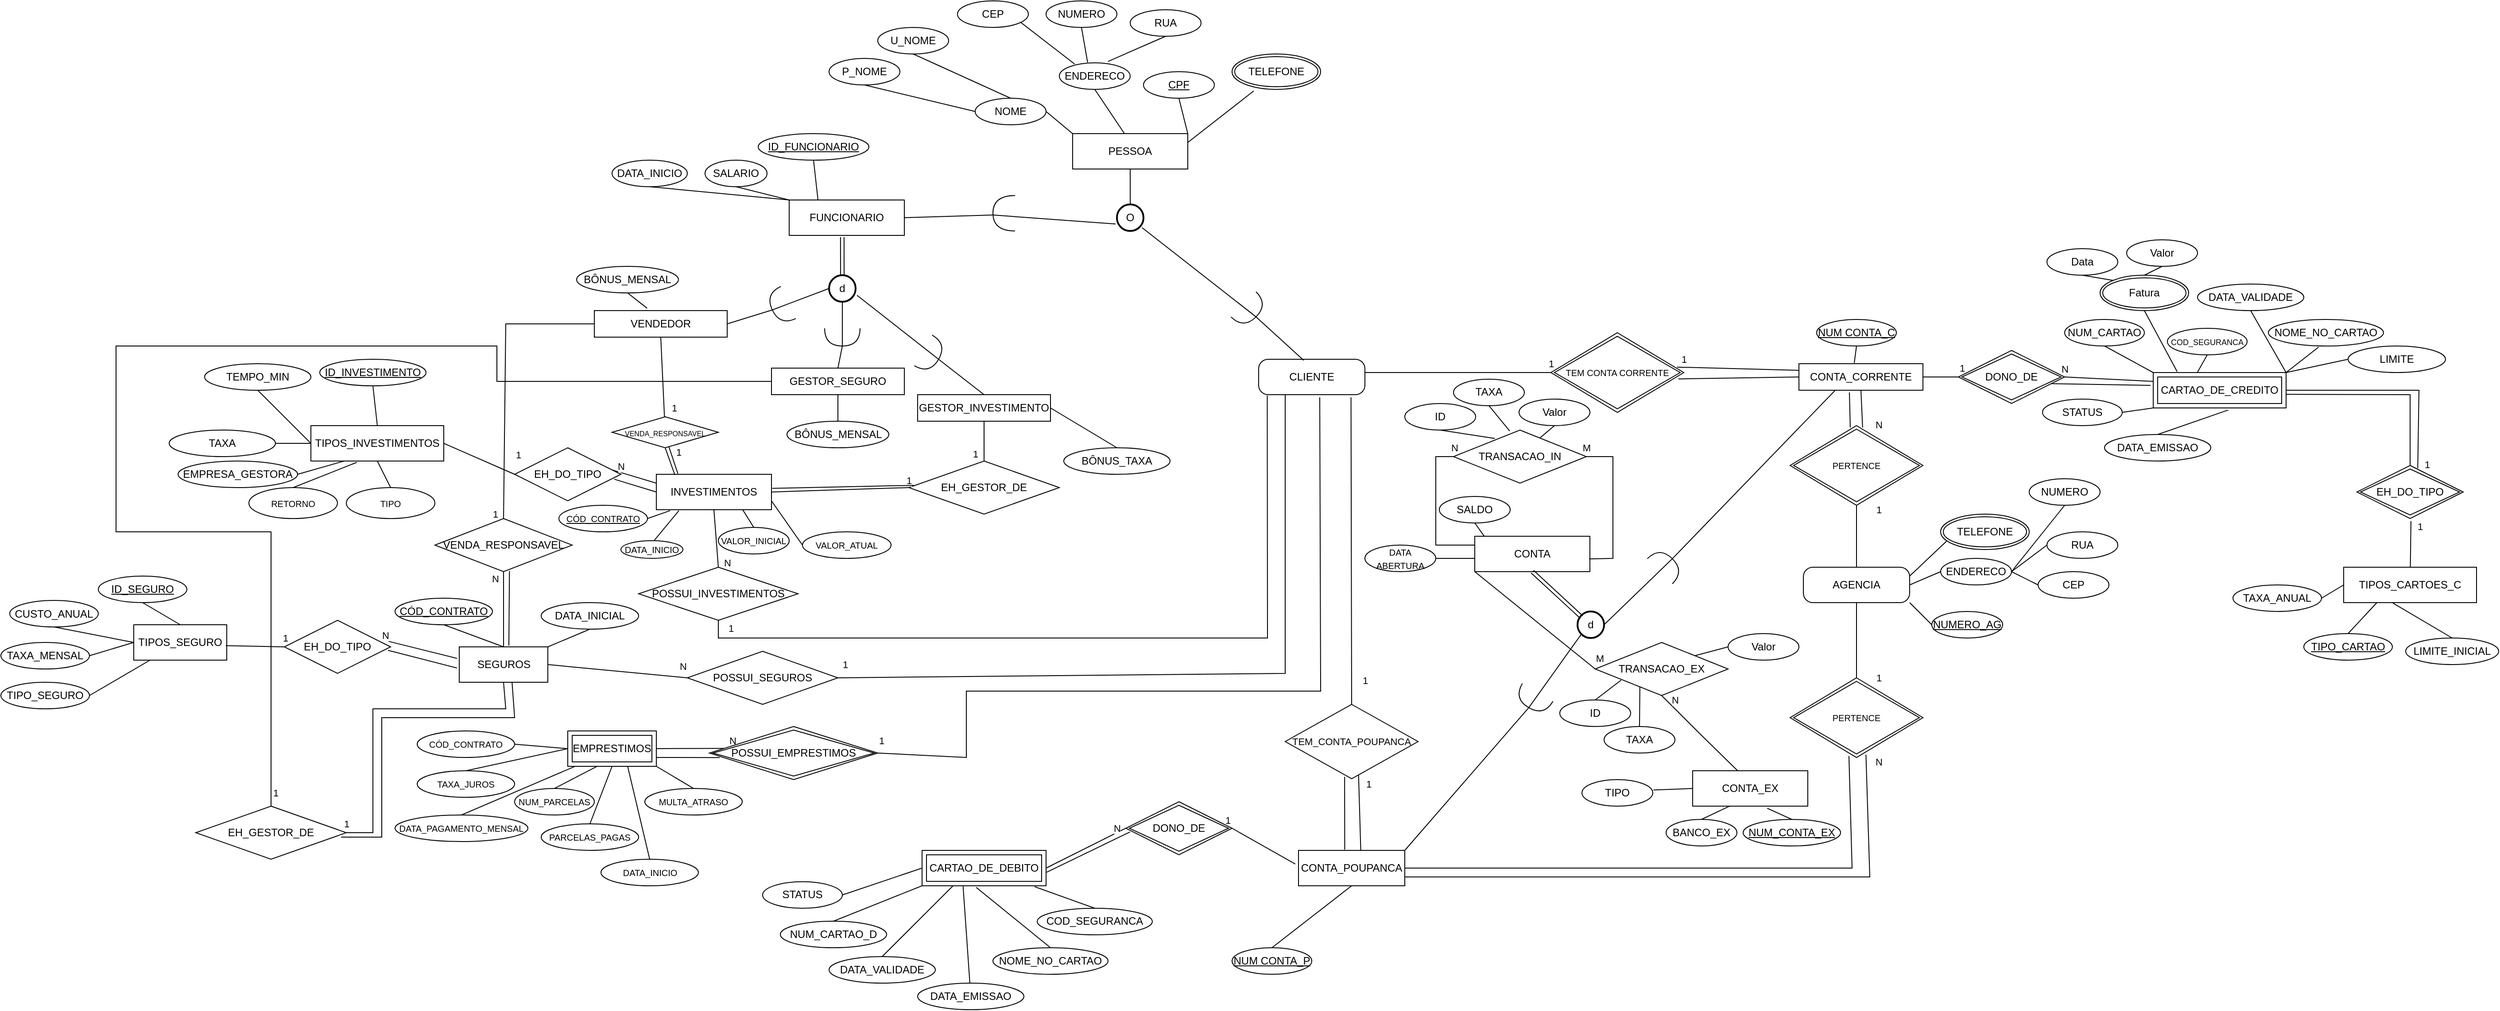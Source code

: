 <mxfile version="22.0.6" type="device">
  <diagram name="Página-1" id="POQHsENz2hvb2r6ufpSw">
    <mxGraphModel dx="3792" dy="2447" grid="1" gridSize="10" guides="1" tooltips="1" connect="1" arrows="1" fold="1" page="1" pageScale="1" pageWidth="827" pageHeight="1169" math="0" shadow="0">
      <root>
        <mxCell id="0" />
        <mxCell id="1" parent="0" />
        <mxCell id="y3Y6H-X3qQzjZ2dYzm8i-1" value="CLIENTE" style="rounded=1;whiteSpace=wrap;html=1;arcSize=27;" parent="1" vertex="1">
          <mxGeometry x="170" y="125" width="120" height="40" as="geometry" />
        </mxCell>
        <mxCell id="y3Y6H-X3qQzjZ2dYzm8i-2" value="" style="endArrow=none;html=1;rounded=0;entryX=1;entryY=0.25;entryDx=0;entryDy=0;exitX=0.245;exitY=1.044;exitDx=0;exitDy=0;exitPerimeter=0;" parent="1" source="BF22gdORD3tfmSY-qZLE-30" target="CzmuyPAignQkNYChFBfo-2" edge="1">
          <mxGeometry width="50" height="50" relative="1" as="geometry">
            <mxPoint x="260" y="250" as="sourcePoint" />
            <mxPoint x="410" y="380" as="targetPoint" />
          </mxGeometry>
        </mxCell>
        <mxCell id="y3Y6H-X3qQzjZ2dYzm8i-4" value="" style="endArrow=none;html=1;rounded=0;exitX=0;exitY=0;exitDx=0;exitDy=0;entryX=1;entryY=0.5;entryDx=0;entryDy=0;" parent="1" source="CzmuyPAignQkNYChFBfo-2" target="y3Y6H-X3qQzjZ2dYzm8i-8" edge="1">
          <mxGeometry width="50" height="50" relative="1" as="geometry">
            <mxPoint x="210" y="280" as="sourcePoint" />
            <mxPoint x="150" y="260" as="targetPoint" />
          </mxGeometry>
        </mxCell>
        <mxCell id="y3Y6H-X3qQzjZ2dYzm8i-5" value="" style="endArrow=none;html=1;rounded=0;exitX=1;exitY=0;exitDx=0;exitDy=0;entryX=0.5;entryY=1;entryDx=0;entryDy=0;" parent="1" source="CzmuyPAignQkNYChFBfo-2" target="y3Y6H-X3qQzjZ2dYzm8i-9" edge="1">
          <mxGeometry width="50" height="50" relative="1" as="geometry">
            <mxPoint x="220" y="290" as="sourcePoint" />
            <mxPoint x="100" y="290" as="targetPoint" />
          </mxGeometry>
        </mxCell>
        <mxCell id="y3Y6H-X3qQzjZ2dYzm8i-8" value="NOME" style="ellipse;whiteSpace=wrap;html=1;" parent="1" vertex="1">
          <mxGeometry x="-150" y="-170" width="80" height="30" as="geometry" />
        </mxCell>
        <mxCell id="y3Y6H-X3qQzjZ2dYzm8i-9" value="&lt;u&gt;CPF&lt;/u&gt;" style="ellipse;whiteSpace=wrap;html=1;" parent="1" vertex="1">
          <mxGeometry x="40" y="-200" width="80" height="30" as="geometry" />
        </mxCell>
        <mxCell id="y3Y6H-X3qQzjZ2dYzm8i-10" value="" style="endArrow=none;html=1;rounded=0;exitX=0.454;exitY=0.018;exitDx=0;exitDy=0;entryX=0.5;entryY=1;entryDx=0;entryDy=0;exitPerimeter=0;" parent="1" source="CzmuyPAignQkNYChFBfo-2" target="y3Y6H-X3qQzjZ2dYzm8i-11" edge="1">
          <mxGeometry width="50" height="50" relative="1" as="geometry">
            <mxPoint x="150" y="330" as="sourcePoint" />
            <mxPoint x="20" y="320" as="targetPoint" />
          </mxGeometry>
        </mxCell>
        <mxCell id="y3Y6H-X3qQzjZ2dYzm8i-11" value="ENDERECO" style="ellipse;whiteSpace=wrap;html=1;" parent="1" vertex="1">
          <mxGeometry x="-55" y="-210" width="80" height="30" as="geometry" />
        </mxCell>
        <mxCell id="y3Y6H-X3qQzjZ2dYzm8i-14" value="RUA" style="ellipse;whiteSpace=wrap;html=1;" parent="1" vertex="1">
          <mxGeometry x="25" y="-270" width="80" height="30" as="geometry" />
        </mxCell>
        <mxCell id="y3Y6H-X3qQzjZ2dYzm8i-15" value="" style="endArrow=none;html=1;rounded=0;exitX=0.5;exitY=1;exitDx=0;exitDy=0;entryX=0.687;entryY=-0.053;entryDx=0;entryDy=0;entryPerimeter=0;" parent="1" source="y3Y6H-X3qQzjZ2dYzm8i-14" target="y3Y6H-X3qQzjZ2dYzm8i-11" edge="1">
          <mxGeometry width="50" height="50" relative="1" as="geometry">
            <mxPoint x="180" y="330" as="sourcePoint" />
            <mxPoint x="120" y="320" as="targetPoint" />
          </mxGeometry>
        </mxCell>
        <mxCell id="y3Y6H-X3qQzjZ2dYzm8i-16" value="NUMERO" style="ellipse;whiteSpace=wrap;html=1;" parent="1" vertex="1">
          <mxGeometry x="-70" y="-280" width="80" height="30" as="geometry" />
        </mxCell>
        <mxCell id="y3Y6H-X3qQzjZ2dYzm8i-17" value="" style="endArrow=none;html=1;rounded=0;exitX=0.5;exitY=1;exitDx=0;exitDy=0;entryX=0.399;entryY=-0.016;entryDx=0;entryDy=0;entryPerimeter=0;" parent="1" source="y3Y6H-X3qQzjZ2dYzm8i-16" target="y3Y6H-X3qQzjZ2dYzm8i-11" edge="1">
          <mxGeometry width="50" height="50" relative="1" as="geometry">
            <mxPoint x="70" y="405" as="sourcePoint" />
            <mxPoint x="70" y="300.0" as="targetPoint" />
            <Array as="points" />
          </mxGeometry>
        </mxCell>
        <mxCell id="y3Y6H-X3qQzjZ2dYzm8i-18" value="" style="endArrow=none;html=1;rounded=0;entryX=0.216;entryY=0.047;entryDx=0;entryDy=0;entryPerimeter=0;exitX=0.5;exitY=0;exitDx=0;exitDy=0;" parent="1" source="y3Y6H-X3qQzjZ2dYzm8i-19" target="y3Y6H-X3qQzjZ2dYzm8i-11" edge="1">
          <mxGeometry width="50" height="50" relative="1" as="geometry">
            <mxPoint x="-20" y="340" as="sourcePoint" />
            <mxPoint x="70" y="310" as="targetPoint" />
            <Array as="points" />
          </mxGeometry>
        </mxCell>
        <mxCell id="y3Y6H-X3qQzjZ2dYzm8i-19" value="CEP" style="ellipse;whiteSpace=wrap;html=1;" parent="1" vertex="1">
          <mxGeometry x="-170" y="-280" width="80" height="30" as="geometry" />
        </mxCell>
        <mxCell id="y3Y6H-X3qQzjZ2dYzm8i-20" value="" style="endArrow=none;html=1;rounded=0;entryX=0;entryY=0.5;entryDx=0;entryDy=0;exitX=0.5;exitY=1;exitDx=0;exitDy=0;" parent="1" source="y3Y6H-X3qQzjZ2dYzm8i-21" target="y3Y6H-X3qQzjZ2dYzm8i-8" edge="1">
          <mxGeometry width="50" height="50" relative="1" as="geometry">
            <mxPoint x="110" y="180" as="sourcePoint" />
            <mxPoint x="180" y="230" as="targetPoint" />
          </mxGeometry>
        </mxCell>
        <mxCell id="y3Y6H-X3qQzjZ2dYzm8i-21" value="P_NOME" style="ellipse;whiteSpace=wrap;html=1;" parent="1" vertex="1">
          <mxGeometry x="-315" y="-215" width="80" height="30" as="geometry" />
        </mxCell>
        <mxCell id="y3Y6H-X3qQzjZ2dYzm8i-22" value="" style="endArrow=none;html=1;rounded=0;exitX=0.5;exitY=0;exitDx=0;exitDy=0;entryX=0.5;entryY=1;entryDx=0;entryDy=0;" parent="1" source="y3Y6H-X3qQzjZ2dYzm8i-8" target="y3Y6H-X3qQzjZ2dYzm8i-23" edge="1">
          <mxGeometry width="50" height="50" relative="1" as="geometry">
            <mxPoint x="140" y="190" as="sourcePoint" />
            <mxPoint x="200" y="170" as="targetPoint" />
          </mxGeometry>
        </mxCell>
        <mxCell id="y3Y6H-X3qQzjZ2dYzm8i-23" value="U_NOME" style="ellipse;whiteSpace=wrap;html=1;" parent="1" vertex="1">
          <mxGeometry x="-260" y="-250" width="80" height="30" as="geometry" />
        </mxCell>
        <mxCell id="y3Y6H-X3qQzjZ2dYzm8i-28" value="&lt;font size=&quot;1&quot;&gt;PERTENCE&lt;/font&gt;" style="shape=rhombus;double=1;perimeter=rhombusPerimeter;whiteSpace=wrap;html=1;align=center;rounded=0;strokeColor=default;verticalAlign=middle;fontFamily=Helvetica;fontSize=12;fontColor=default;fillColor=default;" parent="1" vertex="1">
          <mxGeometry x="770" y="485" width="150" height="90" as="geometry" />
        </mxCell>
        <mxCell id="y3Y6H-X3qQzjZ2dYzm8i-32" value="" style="endArrow=none;html=1;rounded=0;fontFamily=Helvetica;fontSize=12;fontColor=default;entryX=0.552;entryY=0.944;entryDx=0;entryDy=0;entryPerimeter=0;exitX=0.586;exitY=0.007;exitDx=0;exitDy=0;exitPerimeter=0;" parent="1" source="69gbP7IJ0SyVrisYwz_8-14" target="jx6voxBeMWvUKiX9hFTO-21" edge="1">
          <mxGeometry width="50" height="50" relative="1" as="geometry">
            <mxPoint x="284.9" y="675.88" as="sourcePoint" />
            <mxPoint x="284" y="582.57" as="targetPoint" />
          </mxGeometry>
        </mxCell>
        <mxCell id="BF22gdORD3tfmSY-qZLE-4" value="1" style="edgeLabel;html=1;align=center;verticalAlign=middle;resizable=0;points=[];" parent="y3Y6H-X3qQzjZ2dYzm8i-32" vertex="1" connectable="0">
          <mxGeometry x="0.658" y="-2" relative="1" as="geometry">
            <mxPoint x="9" y="-4" as="offset" />
          </mxGeometry>
        </mxCell>
        <mxCell id="y3Y6H-X3qQzjZ2dYzm8i-33" value="" style="endArrow=none;html=1;rounded=0;fontFamily=Helvetica;fontSize=12;fontColor=default;entryX=0.447;entryY=0.975;entryDx=0;entryDy=0;entryPerimeter=0;exitX=0.435;exitY=-0.023;exitDx=0;exitDy=0;exitPerimeter=0;" parent="1" source="69gbP7IJ0SyVrisYwz_8-14" target="jx6voxBeMWvUKiX9hFTO-21" edge="1">
          <mxGeometry width="50" height="50" relative="1" as="geometry">
            <mxPoint x="267.4" y="679.4" as="sourcePoint" />
            <mxPoint x="268.4" y="582.57" as="targetPoint" />
          </mxGeometry>
        </mxCell>
        <mxCell id="y3Y6H-X3qQzjZ2dYzm8i-35" value="" style="endArrow=none;html=1;rounded=0;fontFamily=Helvetica;fontSize=12;fontColor=default;exitX=1;exitY=0.5;exitDx=0;exitDy=0;entryX=0.443;entryY=0.982;entryDx=0;entryDy=0;entryPerimeter=0;" parent="1" source="69gbP7IJ0SyVrisYwz_8-14" target="y3Y6H-X3qQzjZ2dYzm8i-28" edge="1">
          <mxGeometry width="50" height="50" relative="1" as="geometry">
            <mxPoint x="325" y="700" as="sourcePoint" />
            <mxPoint x="850" y="660" as="targetPoint" />
            <Array as="points">
              <mxPoint x="840" y="700" />
            </Array>
          </mxGeometry>
        </mxCell>
        <mxCell id="BF22gdORD3tfmSY-qZLE-7" value="N" style="edgeLabel;html=1;align=center;verticalAlign=middle;resizable=0;points=[];" parent="y3Y6H-X3qQzjZ2dYzm8i-35" vertex="1" connectable="0">
          <mxGeometry x="0.961" y="1" relative="1" as="geometry">
            <mxPoint x="34" y="-6" as="offset" />
          </mxGeometry>
        </mxCell>
        <mxCell id="y3Y6H-X3qQzjZ2dYzm8i-36" value="" style="endArrow=none;html=1;rounded=0;fontFamily=Helvetica;fontSize=12;fontColor=default;exitX=1;exitY=0.75;exitDx=0;exitDy=0;entryX=0.571;entryY=0.965;entryDx=0;entryDy=0;entryPerimeter=0;" parent="1" source="69gbP7IJ0SyVrisYwz_8-14" target="y3Y6H-X3qQzjZ2dYzm8i-28" edge="1">
          <mxGeometry width="50" height="50" relative="1" as="geometry">
            <mxPoint x="325" y="710" as="sourcePoint" />
            <mxPoint x="855" y="570" as="targetPoint" />
            <Array as="points">
              <mxPoint x="860" y="710" />
            </Array>
          </mxGeometry>
        </mxCell>
        <mxCell id="y3Y6H-X3qQzjZ2dYzm8i-37" value="AGENCIA" style="rounded=1;whiteSpace=wrap;html=1;arcSize=27;" parent="1" vertex="1">
          <mxGeometry x="785" y="360" width="120" height="40" as="geometry" />
        </mxCell>
        <mxCell id="y3Y6H-X3qQzjZ2dYzm8i-38" value="" style="endArrow=none;html=1;rounded=0;fontFamily=Helvetica;fontSize=12;fontColor=default;entryX=0.5;entryY=1;entryDx=0;entryDy=0;exitX=0.5;exitY=0;exitDx=0;exitDy=0;" parent="1" source="y3Y6H-X3qQzjZ2dYzm8i-28" target="y3Y6H-X3qQzjZ2dYzm8i-37" edge="1">
          <mxGeometry width="50" height="50" relative="1" as="geometry">
            <mxPoint x="660" y="430" as="sourcePoint" />
            <mxPoint x="710" y="380" as="targetPoint" />
          </mxGeometry>
        </mxCell>
        <mxCell id="BF22gdORD3tfmSY-qZLE-8" value="1" style="edgeLabel;html=1;align=center;verticalAlign=middle;resizable=0;points=[];" parent="y3Y6H-X3qQzjZ2dYzm8i-38" vertex="1" connectable="0">
          <mxGeometry x="-0.645" y="1" relative="1" as="geometry">
            <mxPoint x="26" y="15" as="offset" />
          </mxGeometry>
        </mxCell>
        <mxCell id="y3Y6H-X3qQzjZ2dYzm8i-39" value="&lt;u&gt;NUMERO_AG&lt;/u&gt;" style="ellipse;whiteSpace=wrap;html=1;" parent="1" vertex="1">
          <mxGeometry x="930" y="410" width="80" height="30" as="geometry" />
        </mxCell>
        <mxCell id="y3Y6H-X3qQzjZ2dYzm8i-40" value="" style="endArrow=none;html=1;rounded=0;fontFamily=Helvetica;fontSize=12;fontColor=default;entryX=0;entryY=0.5;entryDx=0;entryDy=0;exitX=1;exitY=1;exitDx=0;exitDy=0;" parent="1" source="y3Y6H-X3qQzjZ2dYzm8i-37" target="y3Y6H-X3qQzjZ2dYzm8i-39" edge="1">
          <mxGeometry width="50" height="50" relative="1" as="geometry">
            <mxPoint x="660" y="430" as="sourcePoint" />
            <mxPoint x="710" y="380" as="targetPoint" />
          </mxGeometry>
        </mxCell>
        <mxCell id="y3Y6H-X3qQzjZ2dYzm8i-41" value="ENDERECO" style="ellipse;whiteSpace=wrap;html=1;" parent="1" vertex="1">
          <mxGeometry x="940" y="350" width="80" height="30" as="geometry" />
        </mxCell>
        <mxCell id="y3Y6H-X3qQzjZ2dYzm8i-42" value="" style="endArrow=none;html=1;rounded=0;fontFamily=Helvetica;fontSize=12;fontColor=default;entryX=0;entryY=0.5;entryDx=0;entryDy=0;exitX=1;exitY=0.5;exitDx=0;exitDy=0;" parent="1" source="y3Y6H-X3qQzjZ2dYzm8i-37" target="y3Y6H-X3qQzjZ2dYzm8i-41" edge="1">
          <mxGeometry width="50" height="50" relative="1" as="geometry">
            <mxPoint x="660" y="430" as="sourcePoint" />
            <mxPoint x="710" y="380" as="targetPoint" />
          </mxGeometry>
        </mxCell>
        <mxCell id="y3Y6H-X3qQzjZ2dYzm8i-43" value="RUA" style="ellipse;whiteSpace=wrap;html=1;" parent="1" vertex="1">
          <mxGeometry x="1060" y="320" width="80" height="30" as="geometry" />
        </mxCell>
        <mxCell id="y3Y6H-X3qQzjZ2dYzm8i-44" value="NUMERO" style="ellipse;whiteSpace=wrap;html=1;" parent="1" vertex="1">
          <mxGeometry x="1040" y="260" width="80" height="30" as="geometry" />
        </mxCell>
        <mxCell id="y3Y6H-X3qQzjZ2dYzm8i-45" value="CEP" style="ellipse;whiteSpace=wrap;html=1;" parent="1" vertex="1">
          <mxGeometry x="1050" y="365" width="80" height="30" as="geometry" />
        </mxCell>
        <mxCell id="y3Y6H-X3qQzjZ2dYzm8i-46" value="" style="endArrow=none;html=1;rounded=0;fontFamily=Helvetica;fontSize=12;fontColor=default;entryX=0.5;entryY=1;entryDx=0;entryDy=0;exitX=1;exitY=0.5;exitDx=0;exitDy=0;" parent="1" source="y3Y6H-X3qQzjZ2dYzm8i-41" target="y3Y6H-X3qQzjZ2dYzm8i-44" edge="1">
          <mxGeometry width="50" height="50" relative="1" as="geometry">
            <mxPoint x="1040" y="430" as="sourcePoint" />
            <mxPoint x="1090" y="380" as="targetPoint" />
          </mxGeometry>
        </mxCell>
        <mxCell id="y3Y6H-X3qQzjZ2dYzm8i-47" value="" style="endArrow=none;html=1;rounded=0;fontFamily=Helvetica;fontSize=12;fontColor=default;entryX=1;entryY=0.5;entryDx=0;entryDy=0;exitX=0;exitY=0.5;exitDx=0;exitDy=0;" parent="1" source="y3Y6H-X3qQzjZ2dYzm8i-43" target="y3Y6H-X3qQzjZ2dYzm8i-41" edge="1">
          <mxGeometry width="50" height="50" relative="1" as="geometry">
            <mxPoint x="1040" y="430" as="sourcePoint" />
            <mxPoint x="1090" y="380" as="targetPoint" />
          </mxGeometry>
        </mxCell>
        <mxCell id="y3Y6H-X3qQzjZ2dYzm8i-48" value="" style="endArrow=none;html=1;rounded=0;fontFamily=Helvetica;fontSize=12;fontColor=default;entryX=1;entryY=0.5;entryDx=0;entryDy=0;exitX=0;exitY=0.5;exitDx=0;exitDy=0;" parent="1" source="y3Y6H-X3qQzjZ2dYzm8i-45" target="y3Y6H-X3qQzjZ2dYzm8i-41" edge="1">
          <mxGeometry width="50" height="50" relative="1" as="geometry">
            <mxPoint x="1070" y="275" as="sourcePoint" />
            <mxPoint x="1040" y="285" as="targetPoint" />
          </mxGeometry>
        </mxCell>
        <mxCell id="y3Y6H-X3qQzjZ2dYzm8i-49" value="" style="endArrow=none;html=1;rounded=0;fontFamily=Helvetica;fontSize=12;fontColor=default;entryX=1;entryY=0.25;entryDx=0;entryDy=0;exitX=0.066;exitY=0.765;exitDx=0;exitDy=0;exitPerimeter=0;" parent="1" source="BF22gdORD3tfmSY-qZLE-29" target="y3Y6H-X3qQzjZ2dYzm8i-37" edge="1">
          <mxGeometry width="50" height="50" relative="1" as="geometry">
            <mxPoint x="945" y="335" as="sourcePoint" />
            <mxPoint x="1090" y="380" as="targetPoint" />
          </mxGeometry>
        </mxCell>
        <mxCell id="y3Y6H-X3qQzjZ2dYzm8i-52" value="&lt;font size=&quot;1&quot;&gt;PERTENCE&lt;/font&gt;" style="shape=rhombus;double=1;perimeter=rhombusPerimeter;whiteSpace=wrap;html=1;align=center;rounded=0;strokeColor=default;verticalAlign=middle;fontFamily=Helvetica;fontSize=12;fontColor=default;fillColor=default;" parent="1" vertex="1">
          <mxGeometry x="770" y="200" width="150" height="90" as="geometry" />
        </mxCell>
        <mxCell id="y3Y6H-X3qQzjZ2dYzm8i-53" value="" style="endArrow=none;html=1;rounded=0;fontFamily=Helvetica;fontSize=12;fontColor=default;entryX=0.5;entryY=0;entryDx=0;entryDy=0;" parent="1" target="y3Y6H-X3qQzjZ2dYzm8i-37" edge="1">
          <mxGeometry width="50" height="50" relative="1" as="geometry">
            <mxPoint x="845" y="290" as="sourcePoint" />
            <mxPoint x="690" y="380" as="targetPoint" />
          </mxGeometry>
        </mxCell>
        <mxCell id="BF22gdORD3tfmSY-qZLE-9" value="1" style="edgeLabel;html=1;align=center;verticalAlign=middle;resizable=0;points=[];" parent="y3Y6H-X3qQzjZ2dYzm8i-53" vertex="1" connectable="0">
          <mxGeometry x="-0.631" y="-1" relative="1" as="geometry">
            <mxPoint x="26" y="-8" as="offset" />
          </mxGeometry>
        </mxCell>
        <mxCell id="y3Y6H-X3qQzjZ2dYzm8i-56" value="" style="endArrow=none;html=1;rounded=0;fontFamily=Helvetica;fontSize=12;fontColor=default;entryX=0.407;entryY=1.083;entryDx=0;entryDy=0;entryPerimeter=0;exitX=0.453;exitY=0.023;exitDx=0;exitDy=0;exitPerimeter=0;" parent="1" source="y3Y6H-X3qQzjZ2dYzm8i-52" target="69gbP7IJ0SyVrisYwz_8-13" edge="1">
          <mxGeometry width="50" height="50" relative="1" as="geometry">
            <mxPoint x="640" y="230" as="sourcePoint" />
            <mxPoint x="837.9" y="160" as="targetPoint" />
          </mxGeometry>
        </mxCell>
        <mxCell id="y3Y6H-X3qQzjZ2dYzm8i-57" value="" style="endArrow=none;html=1;rounded=0;fontFamily=Helvetica;fontSize=12;fontColor=default;entryX=0.5;entryY=1;entryDx=0;entryDy=0;exitX=0.546;exitY=0.023;exitDx=0;exitDy=0;exitPerimeter=0;" parent="1" source="y3Y6H-X3qQzjZ2dYzm8i-52" target="69gbP7IJ0SyVrisYwz_8-13" edge="1">
          <mxGeometry width="50" height="50" relative="1" as="geometry">
            <mxPoint x="640" y="230" as="sourcePoint" />
            <mxPoint x="851.2" y="163.16" as="targetPoint" />
          </mxGeometry>
        </mxCell>
        <mxCell id="BF22gdORD3tfmSY-qZLE-10" value="N" style="edgeLabel;html=1;align=center;verticalAlign=middle;resizable=0;points=[];" parent="y3Y6H-X3qQzjZ2dYzm8i-57" vertex="1" connectable="0">
          <mxGeometry x="-0.375" relative="1" as="geometry">
            <mxPoint x="18" y="10" as="offset" />
          </mxGeometry>
        </mxCell>
        <mxCell id="y3Y6H-X3qQzjZ2dYzm8i-58" value="" style="endArrow=none;html=1;rounded=0;fontFamily=Helvetica;fontSize=12;fontColor=default;entryX=0.446;entryY=-0.028;entryDx=0;entryDy=0;exitX=0.5;exitY=1;exitDx=0;exitDy=0;entryPerimeter=0;" parent="1" source="y3Y6H-X3qQzjZ2dYzm8i-69" target="69gbP7IJ0SyVrisYwz_8-13" edge="1">
          <mxGeometry width="50" height="50" relative="1" as="geometry">
            <mxPoint x="880" y="90" as="sourcePoint" />
            <mxPoint x="845" y="125" as="targetPoint" />
          </mxGeometry>
        </mxCell>
        <mxCell id="y3Y6H-X3qQzjZ2dYzm8i-61" value="&lt;u&gt;NUM CONTA_P&lt;/u&gt;" style="ellipse;whiteSpace=wrap;html=1;" parent="1" vertex="1">
          <mxGeometry x="140" y="790" width="90" height="30" as="geometry" />
        </mxCell>
        <mxCell id="y3Y6H-X3qQzjZ2dYzm8i-63" value="" style="endArrow=none;html=1;rounded=0;fontFamily=Helvetica;fontSize=12;fontColor=default;exitX=0.5;exitY=0;exitDx=0;exitDy=0;entryX=0.5;entryY=1;entryDx=0;entryDy=0;" parent="1" source="y3Y6H-X3qQzjZ2dYzm8i-61" target="69gbP7IJ0SyVrisYwz_8-14" edge="1">
          <mxGeometry width="50" height="50" relative="1" as="geometry">
            <mxPoint x="640" y="600" as="sourcePoint" />
            <mxPoint x="275" y="720" as="targetPoint" />
          </mxGeometry>
        </mxCell>
        <mxCell id="y3Y6H-X3qQzjZ2dYzm8i-69" value="&lt;u&gt;NUM CONTA_C&lt;/u&gt;" style="ellipse;whiteSpace=wrap;html=1;" parent="1" vertex="1">
          <mxGeometry x="800" y="80" width="90" height="30" as="geometry" />
        </mxCell>
        <mxCell id="y3Y6H-X3qQzjZ2dYzm8i-74" value="&lt;font size=&quot;1&quot;&gt;TEM CONTA CORRENTE&lt;/font&gt;" style="shape=rhombus;double=1;perimeter=rhombusPerimeter;whiteSpace=wrap;html=1;align=center;rounded=0;strokeColor=default;verticalAlign=middle;fontFamily=Helvetica;fontSize=12;fontColor=default;fillColor=default;" parent="1" vertex="1">
          <mxGeometry x="500" y="95" width="150" height="90" as="geometry" />
        </mxCell>
        <mxCell id="y3Y6H-X3qQzjZ2dYzm8i-75" value="" style="endArrow=none;html=1;rounded=0;fontFamily=Helvetica;fontSize=12;fontColor=default;exitX=0.959;exitY=0.58;exitDx=0;exitDy=0;exitPerimeter=0;entryX=0;entryY=0.5;entryDx=0;entryDy=0;" parent="1" source="y3Y6H-X3qQzjZ2dYzm8i-74" target="69gbP7IJ0SyVrisYwz_8-13" edge="1">
          <mxGeometry width="50" height="50" relative="1" as="geometry">
            <mxPoint x="640" y="240" as="sourcePoint" />
            <mxPoint x="790" y="147" as="targetPoint" />
          </mxGeometry>
        </mxCell>
        <mxCell id="y3Y6H-X3qQzjZ2dYzm8i-77" value="" style="endArrow=none;html=1;rounded=0;fontFamily=Helvetica;fontSize=12;fontColor=default;exitX=0.949;exitY=0.432;exitDx=0;exitDy=0;exitPerimeter=0;entryX=0;entryY=0.25;entryDx=0;entryDy=0;" parent="1" source="y3Y6H-X3qQzjZ2dYzm8i-74" target="69gbP7IJ0SyVrisYwz_8-13" edge="1">
          <mxGeometry width="50" height="50" relative="1" as="geometry">
            <mxPoint x="654" y="157" as="sourcePoint" />
            <mxPoint x="789.7" y="136.12" as="targetPoint" />
          </mxGeometry>
        </mxCell>
        <mxCell id="BF22gdORD3tfmSY-qZLE-18" value="1" style="edgeLabel;html=1;align=center;verticalAlign=middle;resizable=0;points=[];" parent="y3Y6H-X3qQzjZ2dYzm8i-77" vertex="1" connectable="0">
          <mxGeometry x="-0.814" y="1" relative="1" as="geometry">
            <mxPoint x="-6" y="-8" as="offset" />
          </mxGeometry>
        </mxCell>
        <mxCell id="y3Y6H-X3qQzjZ2dYzm8i-78" value="" style="endArrow=none;html=1;rounded=0;fontFamily=Helvetica;fontSize=12;fontColor=default;exitX=1;exitY=0.5;exitDx=0;exitDy=0;entryX=0;entryY=0.5;entryDx=0;entryDy=0;" parent="1" source="y3Y6H-X3qQzjZ2dYzm8i-1" target="y3Y6H-X3qQzjZ2dYzm8i-74" edge="1">
          <mxGeometry width="50" height="50" relative="1" as="geometry">
            <mxPoint x="500" y="320" as="sourcePoint" />
            <mxPoint x="490" y="140" as="targetPoint" />
            <Array as="points">
              <mxPoint x="290" y="140" />
              <mxPoint x="430" y="140" />
            </Array>
          </mxGeometry>
        </mxCell>
        <mxCell id="BF22gdORD3tfmSY-qZLE-19" value="1" style="edgeLabel;html=1;align=center;verticalAlign=middle;resizable=0;points=[];" parent="y3Y6H-X3qQzjZ2dYzm8i-78" vertex="1" connectable="0">
          <mxGeometry x="0.806" y="-1" relative="1" as="geometry">
            <mxPoint x="21" y="-11" as="offset" />
          </mxGeometry>
        </mxCell>
        <mxCell id="y3Y6H-X3qQzjZ2dYzm8i-81" value="" style="endArrow=none;html=1;rounded=0;fontFamily=Helvetica;fontSize=12;fontColor=default;exitX=0.5;exitY=0;exitDx=0;exitDy=0;entryX=0.869;entryY=1.076;entryDx=0;entryDy=0;entryPerimeter=0;" parent="1" source="jx6voxBeMWvUKiX9hFTO-21" target="y3Y6H-X3qQzjZ2dYzm8i-1" edge="1">
          <mxGeometry width="50" height="50" relative="1" as="geometry">
            <mxPoint x="275" y="495" as="sourcePoint" />
            <mxPoint x="275" y="340" as="targetPoint" />
          </mxGeometry>
        </mxCell>
        <mxCell id="BF22gdORD3tfmSY-qZLE-1" value="1" style="edgeLabel;html=1;align=center;verticalAlign=middle;resizable=0;points=[];" parent="y3Y6H-X3qQzjZ2dYzm8i-81" vertex="1" connectable="0">
          <mxGeometry x="-0.775" y="-1" relative="1" as="geometry">
            <mxPoint x="14" y="12" as="offset" />
          </mxGeometry>
        </mxCell>
        <mxCell id="y3Y6H-X3qQzjZ2dYzm8i-94" value="" style="endArrow=none;html=1;rounded=0;fontFamily=Helvetica;fontSize=12;fontColor=default;entryX=1;entryY=0.5;entryDx=0;entryDy=0;exitX=0;exitY=0.5;exitDx=0;exitDy=0;" parent="1" source="jx6voxBeMWvUKiX9hFTO-23" target="69gbP7IJ0SyVrisYwz_8-13" edge="1">
          <mxGeometry width="50" height="50" relative="1" as="geometry">
            <mxPoint x="980" y="150" as="sourcePoint" />
            <mxPoint x="895" y="150" as="targetPoint" />
          </mxGeometry>
        </mxCell>
        <mxCell id="BF22gdORD3tfmSY-qZLE-11" value="1" style="edgeLabel;html=1;align=center;verticalAlign=middle;resizable=0;points=[];" parent="y3Y6H-X3qQzjZ2dYzm8i-94" vertex="1" connectable="0">
          <mxGeometry x="-0.769" y="2" relative="1" as="geometry">
            <mxPoint x="8" y="-12" as="offset" />
          </mxGeometry>
        </mxCell>
        <mxCell id="y3Y6H-X3qQzjZ2dYzm8i-97" value="" style="endArrow=none;html=1;rounded=0;fontFamily=Helvetica;fontSize=12;fontColor=default;exitX=0;exitY=0.25;exitDx=0;exitDy=0;entryX=1;entryY=0.5;entryDx=0;entryDy=0;" parent="1" source="BF22gdORD3tfmSY-qZLE-124" target="jx6voxBeMWvUKiX9hFTO-23" edge="1">
          <mxGeometry width="50" height="50" relative="1" as="geometry">
            <mxPoint x="1170" y="150" as="sourcePoint" />
            <mxPoint x="1110" y="150" as="targetPoint" />
          </mxGeometry>
        </mxCell>
        <mxCell id="BF22gdORD3tfmSY-qZLE-13" value="N" style="edgeLabel;html=1;align=center;verticalAlign=middle;resizable=0;points=[];" parent="y3Y6H-X3qQzjZ2dYzm8i-97" vertex="1" connectable="0">
          <mxGeometry x="0.86" relative="1" as="geometry">
            <mxPoint x="-7" y="-10" as="offset" />
          </mxGeometry>
        </mxCell>
        <mxCell id="y3Y6H-X3qQzjZ2dYzm8i-100" value="&lt;font style=&quot;font-size: 9px;&quot;&gt;COD_SEGURANCA&lt;/font&gt;" style="ellipse;whiteSpace=wrap;html=1;" parent="1" vertex="1">
          <mxGeometry x="1196" y="90" width="90" height="30" as="geometry" />
        </mxCell>
        <mxCell id="y3Y6H-X3qQzjZ2dYzm8i-102" value="" style="endArrow=none;html=1;rounded=0;fontFamily=Helvetica;fontSize=12;fontColor=default;entryX=0.5;entryY=1;entryDx=0;entryDy=0;exitX=0.18;exitY=-0.024;exitDx=0;exitDy=0;exitPerimeter=0;" parent="1" source="BF22gdORD3tfmSY-qZLE-124" target="jx6voxBeMWvUKiX9hFTO-32" edge="1">
          <mxGeometry width="50" height="50" relative="1" as="geometry">
            <mxPoint x="1230" y="130" as="sourcePoint" />
            <mxPoint x="1165" y="70" as="targetPoint" />
          </mxGeometry>
        </mxCell>
        <mxCell id="y3Y6H-X3qQzjZ2dYzm8i-104" value="" style="endArrow=none;html=1;rounded=0;fontFamily=Helvetica;fontSize=12;fontColor=default;entryX=0.5;entryY=1;entryDx=0;entryDy=0;exitX=0.322;exitY=0.064;exitDx=0;exitDy=0;exitPerimeter=0;" parent="1" source="BF22gdORD3tfmSY-qZLE-124" target="y3Y6H-X3qQzjZ2dYzm8i-100" edge="1">
          <mxGeometry width="50" height="50" relative="1" as="geometry">
            <mxPoint x="1230" y="130" as="sourcePoint" />
            <mxPoint x="1435" y="105" as="targetPoint" />
          </mxGeometry>
        </mxCell>
        <mxCell id="y3Y6H-X3qQzjZ2dYzm8i-106" value="" style="endArrow=none;html=1;rounded=0;fontFamily=Helvetica;fontSize=12;fontColor=default;entryX=-0.03;entryY=0.386;entryDx=0;entryDy=0;exitX=1;exitY=0.5;exitDx=0;exitDy=0;entryPerimeter=0;" parent="1" source="jx6voxBeMWvUKiX9hFTO-22" target="69gbP7IJ0SyVrisYwz_8-14" edge="1">
          <mxGeometry width="50" height="50" relative="1" as="geometry">
            <mxPoint x="130" y="660" as="sourcePoint" />
            <mxPoint x="225" y="700" as="targetPoint" />
          </mxGeometry>
        </mxCell>
        <mxCell id="BF22gdORD3tfmSY-qZLE-27" value="1" style="edgeLabel;html=1;align=center;verticalAlign=middle;resizable=0;points=[];" parent="y3Y6H-X3qQzjZ2dYzm8i-106" vertex="1" connectable="0">
          <mxGeometry x="-0.637" relative="1" as="geometry">
            <mxPoint x="-18" y="-17" as="offset" />
          </mxGeometry>
        </mxCell>
        <mxCell id="y3Y6H-X3qQzjZ2dYzm8i-108" value="" style="endArrow=none;html=1;rounded=0;fontFamily=Helvetica;fontSize=12;fontColor=default;exitX=0;exitY=0.5;exitDx=0;exitDy=0;entryX=1;entryY=0.5;entryDx=0;entryDy=0;" parent="1" source="jx6voxBeMWvUKiX9hFTO-22" target="BF22gdORD3tfmSY-qZLE-35" edge="1">
          <mxGeometry width="50" height="50" relative="1" as="geometry">
            <mxPoint y="660" as="sourcePoint" />
            <mxPoint x="-60" y="660" as="targetPoint" />
          </mxGeometry>
        </mxCell>
        <mxCell id="BF22gdORD3tfmSY-qZLE-28" value="N" style="edgeLabel;html=1;align=center;verticalAlign=middle;resizable=0;points=[];" parent="y3Y6H-X3qQzjZ2dYzm8i-108" vertex="1" connectable="0">
          <mxGeometry x="-0.37" y="-3" relative="1" as="geometry">
            <mxPoint x="19" y="-12" as="offset" />
          </mxGeometry>
        </mxCell>
        <mxCell id="y3Y6H-X3qQzjZ2dYzm8i-111" value="" style="endArrow=none;html=1;rounded=0;fontFamily=Helvetica;fontSize=12;fontColor=default;entryX=0.25;entryY=1;entryDx=0;entryDy=0;exitX=1;exitY=0.5;exitDx=0;exitDy=0;" parent="1" source="BF22gdORD3tfmSY-qZLE-88" target="y3Y6H-X3qQzjZ2dYzm8i-1" edge="1">
          <mxGeometry width="50" height="50" relative="1" as="geometry">
            <mxPoint x="-300" y="440" as="sourcePoint" />
            <mxPoint x="330" y="440" as="targetPoint" />
            <Array as="points">
              <mxPoint x="200" y="480" />
            </Array>
          </mxGeometry>
        </mxCell>
        <mxCell id="BF22gdORD3tfmSY-qZLE-20" value="1" style="edgeLabel;html=1;align=center;verticalAlign=middle;resizable=0;points=[];" parent="y3Y6H-X3qQzjZ2dYzm8i-111" vertex="1" connectable="0">
          <mxGeometry x="-0.931" relative="1" as="geometry">
            <mxPoint x="-21" y="-15" as="offset" />
          </mxGeometry>
        </mxCell>
        <mxCell id="y3Y6H-X3qQzjZ2dYzm8i-112" value="" style="endArrow=none;html=1;rounded=0;fontFamily=Helvetica;fontSize=12;fontColor=default;entryX=0.081;entryY=1.026;entryDx=0;entryDy=0;entryPerimeter=0;exitX=0.5;exitY=1;exitDx=0;exitDy=0;" parent="1" source="BF22gdORD3tfmSY-qZLE-89" target="y3Y6H-X3qQzjZ2dYzm8i-1" edge="1">
          <mxGeometry width="50" height="50" relative="1" as="geometry">
            <mxPoint x="-255" y="370" as="sourcePoint" />
            <mxPoint x="330" y="440" as="targetPoint" />
            <Array as="points">
              <mxPoint x="-440" y="440" />
              <mxPoint x="-150" y="440" />
              <mxPoint x="-80" y="440" />
              <mxPoint x="50" y="440" />
              <mxPoint x="180" y="440" />
            </Array>
          </mxGeometry>
        </mxCell>
        <mxCell id="BF22gdORD3tfmSY-qZLE-22" value="1" style="edgeLabel;html=1;align=center;verticalAlign=middle;resizable=0;points=[];" parent="y3Y6H-X3qQzjZ2dYzm8i-112" vertex="1" connectable="0">
          <mxGeometry x="-0.952" y="3" relative="1" as="geometry">
            <mxPoint x="12" y="-8" as="offset" />
          </mxGeometry>
        </mxCell>
        <mxCell id="y3Y6H-X3qQzjZ2dYzm8i-113" value="" style="endArrow=none;html=1;rounded=0;fontFamily=Helvetica;fontSize=12;fontColor=default;exitX=1;exitY=0.5;exitDx=0;exitDy=0;entryX=0.575;entryY=1.076;entryDx=0;entryDy=0;entryPerimeter=0;" parent="1" source="jx6voxBeMWvUKiX9hFTO-12" target="y3Y6H-X3qQzjZ2dYzm8i-1" edge="1">
          <mxGeometry width="50" height="50" relative="1" as="geometry">
            <mxPoint x="-260" y="570" as="sourcePoint" />
            <mxPoint x="240" y="340" as="targetPoint" />
            <Array as="points">
              <mxPoint x="-160" y="575" />
              <mxPoint x="-160" y="500" />
              <mxPoint x="240" y="500" />
            </Array>
          </mxGeometry>
        </mxCell>
        <mxCell id="BF22gdORD3tfmSY-qZLE-25" value="1" style="edgeLabel;html=1;align=center;verticalAlign=middle;resizable=0;points=[];" parent="y3Y6H-X3qQzjZ2dYzm8i-113" vertex="1" connectable="0">
          <mxGeometry x="-0.958" y="2" relative="1" as="geometry">
            <mxPoint x="-15" y="-13" as="offset" />
          </mxGeometry>
        </mxCell>
        <mxCell id="y3Y6H-X3qQzjZ2dYzm8i-122" value="" style="endArrow=none;html=1;rounded=0;fontFamily=Helvetica;fontSize=12;fontColor=default;exitX=1;exitY=0.5;exitDx=0;exitDy=0;entryX=0;entryY=0.5;entryDx=0;entryDy=0;" parent="1" source="BF22gdORD3tfmSY-qZLE-31" target="BF22gdORD3tfmSY-qZLE-88" edge="1">
          <mxGeometry width="50" height="50" relative="1" as="geometry">
            <mxPoint x="-629.2" y="435.08" as="sourcePoint" />
            <mxPoint x="-440.4" y="436.49" as="targetPoint" />
          </mxGeometry>
        </mxCell>
        <mxCell id="BF22gdORD3tfmSY-qZLE-21" value="N" style="edgeLabel;html=1;align=center;verticalAlign=middle;resizable=0;points=[];" parent="y3Y6H-X3qQzjZ2dYzm8i-122" vertex="1" connectable="0">
          <mxGeometry x="0.652" y="2" relative="1" as="geometry">
            <mxPoint x="22" y="-9" as="offset" />
          </mxGeometry>
        </mxCell>
        <mxCell id="y3Y6H-X3qQzjZ2dYzm8i-123" value="&lt;u&gt;ID_SEGURO&lt;/u&gt;" style="ellipse;whiteSpace=wrap;html=1;" parent="1" vertex="1">
          <mxGeometry x="-1140" y="370" width="100" height="30" as="geometry" />
        </mxCell>
        <mxCell id="y3Y6H-X3qQzjZ2dYzm8i-126" value="" style="endArrow=none;html=1;rounded=0;fontFamily=Helvetica;fontSize=12;fontColor=default;entryX=0.5;entryY=0;entryDx=0;entryDy=0;exitX=0.5;exitY=1;exitDx=0;exitDy=0;" parent="1" source="y3Y6H-X3qQzjZ2dYzm8i-123" target="BF22gdORD3tfmSY-qZLE-70" edge="1">
          <mxGeometry width="50" height="50" relative="1" as="geometry">
            <mxPoint x="-740" y="400" as="sourcePoint" />
            <mxPoint x="-680" y="420" as="targetPoint" />
          </mxGeometry>
        </mxCell>
        <mxCell id="y3Y6H-X3qQzjZ2dYzm8i-127" value="" style="endArrow=none;html=1;rounded=0;fontFamily=Helvetica;fontSize=12;fontColor=default;entryX=0.084;entryY=0.412;entryDx=0;entryDy=0;entryPerimeter=0;exitX=1;exitY=0.5;exitDx=0;exitDy=0;" parent="1" source="jx6voxBeMWvUKiX9hFTO-11" target="jx6voxBeMWvUKiX9hFTO-12" edge="1">
          <mxGeometry width="50" height="50" relative="1" as="geometry">
            <mxPoint x="-540" y="565" as="sourcePoint" />
            <mxPoint x="-419.8" y="564.6" as="targetPoint" />
          </mxGeometry>
        </mxCell>
        <mxCell id="BF22gdORD3tfmSY-qZLE-26" value="N" style="edgeLabel;html=1;align=center;verticalAlign=middle;resizable=0;points=[];" parent="y3Y6H-X3qQzjZ2dYzm8i-127" vertex="1" connectable="0">
          <mxGeometry x="0.229" relative="1" as="geometry">
            <mxPoint x="39" y="-9" as="offset" />
          </mxGeometry>
        </mxCell>
        <mxCell id="y3Y6H-X3qQzjZ2dYzm8i-128" value="" style="endArrow=none;html=1;rounded=0;fontFamily=Helvetica;fontSize=12;fontColor=default;exitX=1;exitY=0.75;exitDx=0;exitDy=0;entryX=0.061;entryY=0.586;entryDx=0;entryDy=0;entryPerimeter=0;" parent="1" source="jx6voxBeMWvUKiX9hFTO-11" target="jx6voxBeMWvUKiX9hFTO-12" edge="1">
          <mxGeometry width="50" height="50" relative="1" as="geometry">
            <mxPoint x="-540" y="575" as="sourcePoint" />
            <mxPoint x="-423" y="575" as="targetPoint" />
          </mxGeometry>
        </mxCell>
        <mxCell id="y3Y6H-X3qQzjZ2dYzm8i-135" value="&lt;span style=&quot;font-size: 10px;&quot;&gt;DATA_PAGAMENTO_MENSAL&lt;/span&gt;" style="ellipse;whiteSpace=wrap;html=1;" parent="1" vertex="1">
          <mxGeometry x="-805" y="640" width="150" height="30" as="geometry" />
        </mxCell>
        <mxCell id="y3Y6H-X3qQzjZ2dYzm8i-136" value="" style="endArrow=none;html=1;rounded=0;fontFamily=Helvetica;fontSize=12;fontColor=default;exitX=0.5;exitY=0;exitDx=0;exitDy=0;entryX=0.2;entryY=0.875;entryDx=0;entryDy=0;entryPerimeter=0;" parent="1" source="y3Y6H-X3qQzjZ2dYzm8i-135" target="jx6voxBeMWvUKiX9hFTO-11" edge="1">
          <mxGeometry width="50" height="50" relative="1" as="geometry">
            <mxPoint x="-710" y="625" as="sourcePoint" />
            <mxPoint x="-607.5" y="595" as="targetPoint" />
          </mxGeometry>
        </mxCell>
        <mxCell id="y3Y6H-X3qQzjZ2dYzm8i-137" value="" style="endArrow=none;html=1;rounded=0;fontFamily=Helvetica;fontSize=12;fontColor=default;entryX=0.5;entryY=1;entryDx=0;entryDy=0;exitX=0.5;exitY=0;exitDx=0;exitDy=0;" parent="1" source="BF22gdORD3tfmSY-qZLE-89" target="BF22gdORD3tfmSY-qZLE-54" edge="1">
          <mxGeometry width="50" height="50" relative="1" as="geometry">
            <mxPoint x="-259.245" y="282.547" as="sourcePoint" />
            <mxPoint x="-255" y="220" as="targetPoint" />
          </mxGeometry>
        </mxCell>
        <mxCell id="BF22gdORD3tfmSY-qZLE-175" value="N" style="edgeLabel;html=1;align=center;verticalAlign=middle;resizable=0;points=[];" parent="y3Y6H-X3qQzjZ2dYzm8i-137" vertex="1" connectable="0">
          <mxGeometry x="-0.252" y="-1" relative="1" as="geometry">
            <mxPoint x="11" y="19" as="offset" />
          </mxGeometry>
        </mxCell>
        <mxCell id="y3Y6H-X3qQzjZ2dYzm8i-138" value="&lt;font size=&quot;1&quot;&gt;&lt;u&gt;CÓD_CONTRATO&lt;/u&gt;&lt;/font&gt;" style="ellipse;whiteSpace=wrap;html=1;" parent="1" vertex="1">
          <mxGeometry x="-620" y="290" width="100" height="30" as="geometry" />
        </mxCell>
        <mxCell id="y3Y6H-X3qQzjZ2dYzm8i-139" value="" style="endArrow=none;html=1;rounded=0;fontFamily=Helvetica;fontSize=12;fontColor=default;entryX=1;entryY=0.5;entryDx=0;entryDy=0;exitX=0.119;exitY=1.026;exitDx=0;exitDy=0;exitPerimeter=0;" parent="1" source="BF22gdORD3tfmSY-qZLE-54" target="y3Y6H-X3qQzjZ2dYzm8i-138" edge="1">
          <mxGeometry width="50" height="50" relative="1" as="geometry">
            <mxPoint x="-255" y="180" as="sourcePoint" />
            <mxPoint x="-540" y="290" as="targetPoint" />
          </mxGeometry>
        </mxCell>
        <mxCell id="BF22gdORD3tfmSY-qZLE-29" value="TELEFONE" style="ellipse;shape=doubleEllipse;margin=3;whiteSpace=wrap;html=1;align=center;" parent="1" vertex="1">
          <mxGeometry x="940" y="300" width="100" height="40" as="geometry" />
        </mxCell>
        <mxCell id="BF22gdORD3tfmSY-qZLE-30" value="TELEFONE" style="ellipse;shape=doubleEllipse;margin=3;whiteSpace=wrap;html=1;align=center;" parent="1" vertex="1">
          <mxGeometry x="140" y="-220" width="100" height="40" as="geometry" />
        </mxCell>
        <mxCell id="BF22gdORD3tfmSY-qZLE-31" value="SEGUROS" style="whiteSpace=wrap;html=1;align=center;" parent="1" vertex="1">
          <mxGeometry x="-732.5" y="450" width="100" height="40" as="geometry" />
        </mxCell>
        <mxCell id="BF22gdORD3tfmSY-qZLE-35" value="CARTAO_DE_DEBITO" style="shape=ext;margin=3;double=1;whiteSpace=wrap;html=1;align=center;" parent="1" vertex="1">
          <mxGeometry x="-210" y="680" width="140" height="40" as="geometry" />
        </mxCell>
        <mxCell id="BF22gdORD3tfmSY-qZLE-38" value="NUM_CARTAO_D" style="ellipse;whiteSpace=wrap;html=1;" parent="1" vertex="1">
          <mxGeometry x="-370" y="760" width="120" height="30" as="geometry" />
        </mxCell>
        <mxCell id="BF22gdORD3tfmSY-qZLE-39" value="" style="endArrow=none;html=1;rounded=0;fontFamily=Helvetica;fontSize=12;fontColor=default;exitX=0.5;exitY=0;exitDx=0;exitDy=0;entryX=0;entryY=1;entryDx=0;entryDy=0;" parent="1" source="BF22gdORD3tfmSY-qZLE-38" target="BF22gdORD3tfmSY-qZLE-35" edge="1">
          <mxGeometry width="50" height="50" relative="1" as="geometry">
            <mxPoint x="177.5" y="580" as="sourcePoint" />
            <mxPoint x="-187.5" y="700" as="targetPoint" />
          </mxGeometry>
        </mxCell>
        <mxCell id="BF22gdORD3tfmSY-qZLE-40" value="DATA_VALIDADE" style="ellipse;whiteSpace=wrap;html=1;" parent="1" vertex="1">
          <mxGeometry x="-315" y="800" width="120" height="30" as="geometry" />
        </mxCell>
        <mxCell id="BF22gdORD3tfmSY-qZLE-41" value="" style="endArrow=none;html=1;rounded=0;fontFamily=Helvetica;fontSize=12;fontColor=default;exitX=0.5;exitY=0;exitDx=0;exitDy=0;entryX=0.25;entryY=1;entryDx=0;entryDy=0;" parent="1" source="BF22gdORD3tfmSY-qZLE-40" target="BF22gdORD3tfmSY-qZLE-35" edge="1">
          <mxGeometry width="50" height="50" relative="1" as="geometry">
            <mxPoint x="307.5" y="615" as="sourcePoint" />
            <mxPoint x="-65" y="720" as="targetPoint" />
          </mxGeometry>
        </mxCell>
        <mxCell id="BF22gdORD3tfmSY-qZLE-44" value="NOME_NO_CARTAO" style="ellipse;whiteSpace=wrap;html=1;" parent="1" vertex="1">
          <mxGeometry x="-130" y="790" width="130" height="30" as="geometry" />
        </mxCell>
        <mxCell id="BF22gdORD3tfmSY-qZLE-45" value="" style="endArrow=none;html=1;rounded=0;fontFamily=Helvetica;fontSize=12;fontColor=default;exitX=0.5;exitY=0;exitDx=0;exitDy=0;entryX=0.436;entryY=1.043;entryDx=0;entryDy=0;entryPerimeter=0;" parent="1" source="BF22gdORD3tfmSY-qZLE-44" target="BF22gdORD3tfmSY-qZLE-35" edge="1">
          <mxGeometry width="50" height="50" relative="1" as="geometry">
            <mxPoint x="437.5" y="652.12" as="sourcePoint" />
            <mxPoint x="-148.96" y="690.0" as="targetPoint" />
          </mxGeometry>
        </mxCell>
        <mxCell id="BF22gdORD3tfmSY-qZLE-46" value="COD_SEGURANCA" style="ellipse;whiteSpace=wrap;html=1;" parent="1" vertex="1">
          <mxGeometry x="-80" y="745.4" width="130" height="30" as="geometry" />
        </mxCell>
        <mxCell id="BF22gdORD3tfmSY-qZLE-47" value="" style="endArrow=none;html=1;rounded=0;fontFamily=Helvetica;fontSize=12;fontColor=default;exitX=0.5;exitY=0;exitDx=0;exitDy=0;entryX=0.908;entryY=1.025;entryDx=0;entryDy=0;entryPerimeter=0;" parent="1" source="BF22gdORD3tfmSY-qZLE-46" target="BF22gdORD3tfmSY-qZLE-35" edge="1">
          <mxGeometry width="50" height="50" relative="1" as="geometry">
            <mxPoint x="515" y="610.12" as="sourcePoint" />
            <mxPoint x="-71.5" y="640" as="targetPoint" />
          </mxGeometry>
        </mxCell>
        <mxCell id="BF22gdORD3tfmSY-qZLE-48" value="STATUS" style="ellipse;whiteSpace=wrap;html=1;" parent="1" vertex="1">
          <mxGeometry x="-390" y="715.4" width="90" height="30" as="geometry" />
        </mxCell>
        <mxCell id="BF22gdORD3tfmSY-qZLE-49" value="" style="endArrow=none;html=1;rounded=0;fontFamily=Helvetica;fontSize=12;fontColor=default;exitX=1;exitY=0.5;exitDx=0;exitDy=0;entryX=0;entryY=0.5;entryDx=0;entryDy=0;" parent="1" source="BF22gdORD3tfmSY-qZLE-48" target="BF22gdORD3tfmSY-qZLE-35" edge="1">
          <mxGeometry width="50" height="50" relative="1" as="geometry">
            <mxPoint x="127.5" y="530" as="sourcePoint" />
            <mxPoint x="-260" y="630" as="targetPoint" />
          </mxGeometry>
        </mxCell>
        <mxCell id="BF22gdORD3tfmSY-qZLE-54" value="INVESTIMENTOS" style="whiteSpace=wrap;html=1;align=center;" parent="1" vertex="1">
          <mxGeometry x="-510" y="255" width="130" height="40" as="geometry" />
        </mxCell>
        <mxCell id="BF22gdORD3tfmSY-qZLE-58" value="&lt;span style=&quot;font-size: 10px;&quot;&gt;CÓD_CONTRATO&lt;/span&gt;" style="ellipse;whiteSpace=wrap;html=1;" parent="1" vertex="1">
          <mxGeometry x="-780" y="545" width="110" height="30" as="geometry" />
        </mxCell>
        <mxCell id="BF22gdORD3tfmSY-qZLE-59" value="" style="endArrow=none;html=1;rounded=0;fontFamily=Helvetica;fontSize=12;fontColor=default;entryX=0;entryY=0.5;entryDx=0;entryDy=0;exitX=1;exitY=0.5;exitDx=0;exitDy=0;" parent="1" source="BF22gdORD3tfmSY-qZLE-58" target="jx6voxBeMWvUKiX9hFTO-11" edge="1">
          <mxGeometry width="50" height="50" relative="1" as="geometry">
            <mxPoint x="-1347" y="305" as="sourcePoint" />
            <mxPoint x="-630" y="565" as="targetPoint" />
          </mxGeometry>
        </mxCell>
        <mxCell id="BF22gdORD3tfmSY-qZLE-60" value="&lt;span style=&quot;font-size: 10px;&quot;&gt;TAXA_JUROS&lt;/span&gt;" style="ellipse;whiteSpace=wrap;html=1;" parent="1" vertex="1">
          <mxGeometry x="-780" y="590" width="110" height="30" as="geometry" />
        </mxCell>
        <mxCell id="BF22gdORD3tfmSY-qZLE-61" value="" style="endArrow=none;html=1;rounded=0;fontFamily=Helvetica;fontSize=12;fontColor=default;exitX=0.5;exitY=0;exitDx=0;exitDy=0;entryX=0;entryY=0.5;entryDx=0;entryDy=0;" parent="1" source="BF22gdORD3tfmSY-qZLE-60" target="jx6voxBeMWvUKiX9hFTO-11" edge="1">
          <mxGeometry width="50" height="50" relative="1" as="geometry">
            <mxPoint x="-1257" y="362.5" as="sourcePoint" />
            <mxPoint x="-630" y="565" as="targetPoint" />
          </mxGeometry>
        </mxCell>
        <mxCell id="BF22gdORD3tfmSY-qZLE-70" value="TIPOS_SEGURO" style="whiteSpace=wrap;html=1;align=center;" parent="1" vertex="1">
          <mxGeometry x="-1100" y="425" width="105" height="40" as="geometry" />
        </mxCell>
        <mxCell id="BF22gdORD3tfmSY-qZLE-74" value="EH_DO_TIPO" style="shape=rhombus;perimeter=rhombusPerimeter;whiteSpace=wrap;html=1;align=center;" parent="1" vertex="1">
          <mxGeometry x="-930" y="420" width="120" height="60" as="geometry" />
        </mxCell>
        <mxCell id="BF22gdORD3tfmSY-qZLE-76" value="" style="endArrow=none;html=1;rounded=0;entryX=-0.026;entryY=0.325;entryDx=0;entryDy=0;exitX=0.94;exitY=0.376;exitDx=0;exitDy=0;exitPerimeter=0;entryPerimeter=0;" parent="1" source="BF22gdORD3tfmSY-qZLE-74" target="BF22gdORD3tfmSY-qZLE-31" edge="1">
          <mxGeometry width="50" height="50" relative="1" as="geometry">
            <mxPoint x="-780" y="370" as="sourcePoint" />
            <mxPoint x="-730" y="320" as="targetPoint" />
          </mxGeometry>
        </mxCell>
        <mxCell id="BF22gdORD3tfmSY-qZLE-78" value="N" style="edgeLabel;html=1;align=center;verticalAlign=middle;resizable=0;points=[];" parent="BF22gdORD3tfmSY-qZLE-76" vertex="1" connectable="0">
          <mxGeometry x="-0.563" relative="1" as="geometry">
            <mxPoint x="-17" y="-10" as="offset" />
          </mxGeometry>
        </mxCell>
        <mxCell id="BF22gdORD3tfmSY-qZLE-79" value="" style="endArrow=none;html=1;rounded=0;entryX=0.989;entryY=0.591;entryDx=0;entryDy=0;entryPerimeter=0;exitX=0;exitY=0.5;exitDx=0;exitDy=0;" parent="1" source="BF22gdORD3tfmSY-qZLE-74" target="BF22gdORD3tfmSY-qZLE-70" edge="1">
          <mxGeometry width="50" height="50" relative="1" as="geometry">
            <mxPoint x="-770" y="450" as="sourcePoint" />
            <mxPoint x="-720" y="400" as="targetPoint" />
          </mxGeometry>
        </mxCell>
        <mxCell id="BF22gdORD3tfmSY-qZLE-80" value="1" style="edgeLabel;html=1;align=center;verticalAlign=middle;resizable=0;points=[];" parent="BF22gdORD3tfmSY-qZLE-79" vertex="1" connectable="0">
          <mxGeometry x="-0.736" y="-2" relative="1" as="geometry">
            <mxPoint x="9" y="-8" as="offset" />
          </mxGeometry>
        </mxCell>
        <mxCell id="BF22gdORD3tfmSY-qZLE-81" value="CUSTO_ANUAL" style="ellipse;whiteSpace=wrap;html=1;" parent="1" vertex="1">
          <mxGeometry x="-1240" y="397.5" width="100" height="30" as="geometry" />
        </mxCell>
        <mxCell id="BF22gdORD3tfmSY-qZLE-82" value="" style="endArrow=none;html=1;rounded=0;fontFamily=Helvetica;fontSize=12;fontColor=default;entryX=0;entryY=0.5;entryDx=0;entryDy=0;exitX=0.5;exitY=1;exitDx=0;exitDy=0;" parent="1" source="BF22gdORD3tfmSY-qZLE-81" target="BF22gdORD3tfmSY-qZLE-70" edge="1">
          <mxGeometry width="50" height="50" relative="1" as="geometry">
            <mxPoint x="-850" y="427.5" as="sourcePoint" />
            <mxPoint x="-1157" y="452.5" as="targetPoint" />
          </mxGeometry>
        </mxCell>
        <mxCell id="BF22gdORD3tfmSY-qZLE-83" value="TAXA_MENSAL" style="ellipse;whiteSpace=wrap;html=1;" parent="1" vertex="1">
          <mxGeometry x="-1250" y="445" width="100" height="30" as="geometry" />
        </mxCell>
        <mxCell id="BF22gdORD3tfmSY-qZLE-84" value="" style="endArrow=none;html=1;rounded=0;fontFamily=Helvetica;fontSize=12;fontColor=default;entryX=0;entryY=0.5;entryDx=0;entryDy=0;exitX=1;exitY=0.5;exitDx=0;exitDy=0;" parent="1" source="BF22gdORD3tfmSY-qZLE-83" target="BF22gdORD3tfmSY-qZLE-70" edge="1">
          <mxGeometry width="50" height="50" relative="1" as="geometry">
            <mxPoint x="-880" y="500" as="sourcePoint" />
            <mxPoint x="-1130" y="517.5" as="targetPoint" />
          </mxGeometry>
        </mxCell>
        <mxCell id="BF22gdORD3tfmSY-qZLE-85" value="TIPO_SEGURO" style="ellipse;whiteSpace=wrap;html=1;" parent="1" vertex="1">
          <mxGeometry x="-1250" y="490" width="100" height="30" as="geometry" />
        </mxCell>
        <mxCell id="BF22gdORD3tfmSY-qZLE-86" value="" style="endArrow=none;html=1;rounded=0;fontFamily=Helvetica;fontSize=12;fontColor=default;exitX=1;exitY=0.5;exitDx=0;exitDy=0;" parent="1" source="BF22gdORD3tfmSY-qZLE-85" target="BF22gdORD3tfmSY-qZLE-70" edge="1">
          <mxGeometry width="50" height="50" relative="1" as="geometry">
            <mxPoint x="-820" y="560" as="sourcePoint" />
            <mxPoint x="-1040" y="505" as="targetPoint" />
          </mxGeometry>
        </mxCell>
        <mxCell id="BF22gdORD3tfmSY-qZLE-88" value="POSSUI_SEGUROS" style="shape=rhombus;perimeter=rhombusPerimeter;whiteSpace=wrap;html=1;align=center;" parent="1" vertex="1">
          <mxGeometry x="-475" y="455" width="170" height="60" as="geometry" />
        </mxCell>
        <mxCell id="BF22gdORD3tfmSY-qZLE-89" value="POSSUI_INVESTIMENTOS" style="shape=rhombus;perimeter=rhombusPerimeter;whiteSpace=wrap;html=1;align=center;" parent="1" vertex="1">
          <mxGeometry x="-530" y="360" width="180" height="60" as="geometry" />
        </mxCell>
        <mxCell id="BF22gdORD3tfmSY-qZLE-91" value="&lt;u&gt;CÓD_CONTRATO&lt;/u&gt;" style="ellipse;whiteSpace=wrap;html=1;" parent="1" vertex="1">
          <mxGeometry x="-805" y="395" width="110" height="30" as="geometry" />
        </mxCell>
        <mxCell id="BF22gdORD3tfmSY-qZLE-92" value="" style="endArrow=none;html=1;rounded=0;fontFamily=Helvetica;fontSize=12;fontColor=default;entryX=0.5;entryY=0;entryDx=0;entryDy=0;exitX=0.5;exitY=1;exitDx=0;exitDy=0;" parent="1" source="BF22gdORD3tfmSY-qZLE-91" target="BF22gdORD3tfmSY-qZLE-31" edge="1">
          <mxGeometry width="50" height="50" relative="1" as="geometry">
            <mxPoint x="-370" y="320" as="sourcePoint" />
            <mxPoint x="-677" y="345" as="targetPoint" />
          </mxGeometry>
        </mxCell>
        <mxCell id="BF22gdORD3tfmSY-qZLE-93" value="" style="endArrow=none;html=1;rounded=0;exitX=0.975;exitY=0.565;exitDx=0;exitDy=0;exitPerimeter=0;entryX=-0.026;entryY=0.597;entryDx=0;entryDy=0;entryPerimeter=0;" parent="1" source="BF22gdORD3tfmSY-qZLE-74" target="BF22gdORD3tfmSY-qZLE-31" edge="1">
          <mxGeometry width="50" height="50" relative="1" as="geometry">
            <mxPoint x="-800" y="460" as="sourcePoint" />
            <mxPoint x="-730" y="460" as="targetPoint" />
          </mxGeometry>
        </mxCell>
        <mxCell id="BF22gdORD3tfmSY-qZLE-95" value="DATA_INICIAL" style="ellipse;whiteSpace=wrap;html=1;" parent="1" vertex="1">
          <mxGeometry x="-640" y="400" width="110" height="30" as="geometry" />
        </mxCell>
        <mxCell id="BF22gdORD3tfmSY-qZLE-96" value="" style="endArrow=none;html=1;rounded=0;fontFamily=Helvetica;fontSize=12;fontColor=default;entryX=1;entryY=0;entryDx=0;entryDy=0;exitX=0.5;exitY=1;exitDx=0;exitDy=0;" parent="1" source="BF22gdORD3tfmSY-qZLE-95" target="BF22gdORD3tfmSY-qZLE-31" edge="1">
          <mxGeometry width="50" height="50" relative="1" as="geometry">
            <mxPoint x="-270" y="295" as="sourcePoint" />
            <mxPoint x="-580" y="405" as="targetPoint" />
          </mxGeometry>
        </mxCell>
        <mxCell id="BF22gdORD3tfmSY-qZLE-99" value="&lt;font size=&quot;1&quot;&gt;VALOR_ATUAL&lt;/font&gt;" style="ellipse;whiteSpace=wrap;html=1;" parent="1" vertex="1">
          <mxGeometry x="-345" y="320" width="100" height="30" as="geometry" />
        </mxCell>
        <mxCell id="BF22gdORD3tfmSY-qZLE-100" value="" style="endArrow=none;html=1;rounded=0;fontFamily=Helvetica;fontSize=12;fontColor=default;entryX=0;entryY=0.5;entryDx=0;entryDy=0;exitX=1;exitY=0.75;exitDx=0;exitDy=0;" parent="1" source="BF22gdORD3tfmSY-qZLE-54" target="BF22gdORD3tfmSY-qZLE-99" edge="1">
          <mxGeometry width="50" height="50" relative="1" as="geometry">
            <mxPoint x="-200" y="280" as="sourcePoint" />
            <mxPoint x="-175" y="245" as="targetPoint" />
          </mxGeometry>
        </mxCell>
        <mxCell id="BF22gdORD3tfmSY-qZLE-101" value="EH_DO_TIPO" style="shape=rhombus;perimeter=rhombusPerimeter;whiteSpace=wrap;html=1;align=center;" parent="1" vertex="1">
          <mxGeometry x="-670" y="225" width="120" height="60" as="geometry" />
        </mxCell>
        <mxCell id="BF22gdORD3tfmSY-qZLE-102" value="" style="endArrow=none;html=1;rounded=0;entryX=0;entryY=0.25;entryDx=0;entryDy=0;exitX=0.918;exitY=0.418;exitDx=0;exitDy=0;exitPerimeter=0;" parent="1" source="BF22gdORD3tfmSY-qZLE-101" target="BF22gdORD3tfmSY-qZLE-54" edge="1">
          <mxGeometry width="50" height="50" relative="1" as="geometry">
            <mxPoint x="-807" y="453" as="sourcePoint" />
            <mxPoint x="-723" y="453" as="targetPoint" />
          </mxGeometry>
        </mxCell>
        <mxCell id="BF22gdORD3tfmSY-qZLE-103" value="N" style="edgeLabel;html=1;align=center;verticalAlign=middle;resizable=0;points=[];" parent="BF22gdORD3tfmSY-qZLE-102" vertex="1" connectable="0">
          <mxGeometry x="-0.563" relative="1" as="geometry">
            <mxPoint x="-1" y="-8" as="offset" />
          </mxGeometry>
        </mxCell>
        <mxCell id="BF22gdORD3tfmSY-qZLE-105" value="" style="endArrow=none;html=1;rounded=0;exitX=0.938;exitY=0.593;exitDx=0;exitDy=0;exitPerimeter=0;entryX=0;entryY=0.5;entryDx=0;entryDy=0;" parent="1" source="BF22gdORD3tfmSY-qZLE-101" target="BF22gdORD3tfmSY-qZLE-54" edge="1">
          <mxGeometry width="50" height="50" relative="1" as="geometry">
            <mxPoint x="-803" y="464" as="sourcePoint" />
            <mxPoint x="-723" y="464" as="targetPoint" />
          </mxGeometry>
        </mxCell>
        <mxCell id="BF22gdORD3tfmSY-qZLE-106" value="" style="endArrow=none;html=1;rounded=0;exitX=0;exitY=0.5;exitDx=0;exitDy=0;entryX=1;entryY=0.5;entryDx=0;entryDy=0;" parent="1" source="BF22gdORD3tfmSY-qZLE-101" target="BF22gdORD3tfmSY-qZLE-108" edge="1">
          <mxGeometry width="50" height="50" relative="1" as="geometry">
            <mxPoint x="-410" y="236" as="sourcePoint" />
            <mxPoint x="-630" y="220" as="targetPoint" />
          </mxGeometry>
        </mxCell>
        <mxCell id="BF22gdORD3tfmSY-qZLE-107" value="1" style="edgeLabel;html=1;align=center;verticalAlign=middle;resizable=0;points=[];" parent="BF22gdORD3tfmSY-qZLE-106" vertex="1" connectable="0">
          <mxGeometry x="-0.59" y="-2" relative="1" as="geometry">
            <mxPoint x="19" y="-13" as="offset" />
          </mxGeometry>
        </mxCell>
        <mxCell id="BF22gdORD3tfmSY-qZLE-108" value="TIPOS_INVESTIMENTOS" style="whiteSpace=wrap;html=1;align=center;" parent="1" vertex="1">
          <mxGeometry x="-900" y="200" width="150" height="40" as="geometry" />
        </mxCell>
        <mxCell id="BF22gdORD3tfmSY-qZLE-109" value="" style="endArrow=none;html=1;rounded=0;entryX=0.5;entryY=0;entryDx=0;entryDy=0;exitX=0.5;exitY=1;exitDx=0;exitDy=0;" parent="1" source="BF22gdORD3tfmSY-qZLE-110" target="BF22gdORD3tfmSY-qZLE-108" edge="1">
          <mxGeometry width="50" height="50" relative="1" as="geometry">
            <mxPoint x="-680" y="160" as="sourcePoint" />
            <mxPoint x="-440" y="310" as="targetPoint" />
          </mxGeometry>
        </mxCell>
        <mxCell id="BF22gdORD3tfmSY-qZLE-110" value="&lt;u&gt;ID_INVESTIMENTO&lt;/u&gt;" style="ellipse;whiteSpace=wrap;html=1;" parent="1" vertex="1">
          <mxGeometry x="-890" y="125" width="120" height="30" as="geometry" />
        </mxCell>
        <mxCell id="BF22gdORD3tfmSY-qZLE-111" value="" style="endArrow=none;html=1;rounded=0;entryX=0;entryY=0.5;entryDx=0;entryDy=0;exitX=0.5;exitY=1;exitDx=0;exitDy=0;" parent="1" source="BF22gdORD3tfmSY-qZLE-112" target="BF22gdORD3tfmSY-qZLE-108" edge="1">
          <mxGeometry width="50" height="50" relative="1" as="geometry">
            <mxPoint x="-850" y="170" as="sourcePoint" />
            <mxPoint x="-830" y="210" as="targetPoint" />
          </mxGeometry>
        </mxCell>
        <mxCell id="BF22gdORD3tfmSY-qZLE-112" value="TEMPO_MIN" style="ellipse;whiteSpace=wrap;html=1;" parent="1" vertex="1">
          <mxGeometry x="-1020" y="130" width="120" height="30" as="geometry" />
        </mxCell>
        <mxCell id="BF22gdORD3tfmSY-qZLE-115" value="" style="endArrow=none;html=1;rounded=0;entryX=0;entryY=0.5;entryDx=0;entryDy=0;exitX=1;exitY=0.5;exitDx=0;exitDy=0;" parent="1" source="BF22gdORD3tfmSY-qZLE-116" target="BF22gdORD3tfmSY-qZLE-108" edge="1">
          <mxGeometry width="50" height="50" relative="1" as="geometry">
            <mxPoint x="-890" y="215" as="sourcePoint" />
            <mxPoint x="-775" y="265" as="targetPoint" />
          </mxGeometry>
        </mxCell>
        <mxCell id="BF22gdORD3tfmSY-qZLE-116" value="TAXA" style="ellipse;whiteSpace=wrap;html=1;" parent="1" vertex="1">
          <mxGeometry x="-1060" y="205" width="120" height="30" as="geometry" />
        </mxCell>
        <mxCell id="BF22gdORD3tfmSY-qZLE-117" value="" style="endArrow=none;html=1;rounded=0;entryX=0.25;entryY=1;entryDx=0;entryDy=0;exitX=1;exitY=0.5;exitDx=0;exitDy=0;" parent="1" source="BF22gdORD3tfmSY-qZLE-118" target="BF22gdORD3tfmSY-qZLE-108" edge="1">
          <mxGeometry width="50" height="50" relative="1" as="geometry">
            <mxPoint x="-865" y="265" as="sourcePoint" />
            <mxPoint x="-710" y="270" as="targetPoint" />
          </mxGeometry>
        </mxCell>
        <mxCell id="BF22gdORD3tfmSY-qZLE-118" value="EMPRESA_GESTORA" style="ellipse;whiteSpace=wrap;html=1;" parent="1" vertex="1">
          <mxGeometry x="-1050" y="240" width="135" height="30" as="geometry" />
        </mxCell>
        <mxCell id="BF22gdORD3tfmSY-qZLE-119" value="&lt;font size=&quot;1&quot;&gt;RETORNO&lt;/font&gt;" style="ellipse;whiteSpace=wrap;html=1;" parent="1" vertex="1">
          <mxGeometry x="-970" y="270" width="100" height="35" as="geometry" />
        </mxCell>
        <mxCell id="BF22gdORD3tfmSY-qZLE-120" value="" style="endArrow=none;html=1;rounded=0;fontFamily=Helvetica;fontSize=12;fontColor=default;entryX=0.5;entryY=0;entryDx=0;entryDy=0;exitX=0.345;exitY=1.037;exitDx=0;exitDy=0;exitPerimeter=0;" parent="1" source="BF22gdORD3tfmSY-qZLE-108" target="BF22gdORD3tfmSY-qZLE-119" edge="1">
          <mxGeometry width="50" height="50" relative="1" as="geometry">
            <mxPoint x="-650" y="330" as="sourcePoint" />
            <mxPoint x="-645" y="290" as="targetPoint" />
          </mxGeometry>
        </mxCell>
        <mxCell id="BF22gdORD3tfmSY-qZLE-121" value="&lt;font size=&quot;1&quot;&gt;TIPO&lt;/font&gt;" style="ellipse;whiteSpace=wrap;html=1;" parent="1" vertex="1">
          <mxGeometry x="-860" y="270" width="100" height="35" as="geometry" />
        </mxCell>
        <mxCell id="BF22gdORD3tfmSY-qZLE-122" value="" style="endArrow=none;html=1;rounded=0;fontFamily=Helvetica;fontSize=12;fontColor=default;entryX=0.5;entryY=0;entryDx=0;entryDy=0;exitX=0.5;exitY=1;exitDx=0;exitDy=0;" parent="1" source="BF22gdORD3tfmSY-qZLE-108" target="BF22gdORD3tfmSY-qZLE-121" edge="1">
          <mxGeometry width="50" height="50" relative="1" as="geometry">
            <mxPoint x="-573" y="250" as="sourcePoint" />
            <mxPoint x="-535" y="299" as="targetPoint" />
          </mxGeometry>
        </mxCell>
        <mxCell id="BF22gdORD3tfmSY-qZLE-124" value="CARTAO_DE_CREDITO" style="shape=ext;margin=3;double=1;whiteSpace=wrap;html=1;align=center;" parent="1" vertex="1">
          <mxGeometry x="1180" y="140" width="150" height="40" as="geometry" />
        </mxCell>
        <mxCell id="BF22gdORD3tfmSY-qZLE-125" value="" style="endArrow=none;html=1;rounded=0;entryX=0.331;entryY=1.015;entryDx=0;entryDy=0;entryPerimeter=0;" parent="1" source="BF22gdORD3tfmSY-qZLE-126" target="BF22gdORD3tfmSY-qZLE-35" edge="1">
          <mxGeometry width="50" height="50" relative="1" as="geometry">
            <mxPoint x="-150" y="820" as="sourcePoint" />
            <mxPoint x="440" y="470" as="targetPoint" />
          </mxGeometry>
        </mxCell>
        <mxCell id="BF22gdORD3tfmSY-qZLE-126" value="DATA_EMISSAO" style="ellipse;whiteSpace=wrap;html=1;" parent="1" vertex="1">
          <mxGeometry x="-215" y="830" width="120" height="30" as="geometry" />
        </mxCell>
        <mxCell id="BF22gdORD3tfmSY-qZLE-136" value="DATA_VALIDADE" style="ellipse;whiteSpace=wrap;html=1;" parent="1" vertex="1">
          <mxGeometry x="1230" y="40" width="120" height="30" as="geometry" />
        </mxCell>
        <mxCell id="BF22gdORD3tfmSY-qZLE-137" value="NOME_NO_CARTAO" style="ellipse;whiteSpace=wrap;html=1;" parent="1" vertex="1">
          <mxGeometry x="1310" y="80" width="130" height="30" as="geometry" />
        </mxCell>
        <mxCell id="BF22gdORD3tfmSY-qZLE-139" value="STATUS" style="ellipse;whiteSpace=wrap;html=1;" parent="1" vertex="1">
          <mxGeometry x="1055" y="170.0" width="90" height="30" as="geometry" />
        </mxCell>
        <mxCell id="BF22gdORD3tfmSY-qZLE-141" value="DATA_EMISSAO" style="ellipse;whiteSpace=wrap;html=1;" parent="1" vertex="1">
          <mxGeometry x="1125" y="210" width="120" height="30" as="geometry" />
        </mxCell>
        <mxCell id="BF22gdORD3tfmSY-qZLE-142" value="" style="endArrow=none;html=1;rounded=0;entryX=1;entryY=0;entryDx=0;entryDy=0;exitX=0.5;exitY=1;exitDx=0;exitDy=0;" parent="1" source="BF22gdORD3tfmSY-qZLE-136" target="BF22gdORD3tfmSY-qZLE-124" edge="1">
          <mxGeometry width="50" height="50" relative="1" as="geometry">
            <mxPoint x="1290" y="240" as="sourcePoint" />
            <mxPoint x="1340" y="190" as="targetPoint" />
          </mxGeometry>
        </mxCell>
        <mxCell id="BF22gdORD3tfmSY-qZLE-143" value="" style="endArrow=none;html=1;rounded=0;entryX=0.436;entryY=1.042;entryDx=0;entryDy=0;entryPerimeter=0;exitX=1;exitY=0;exitDx=0;exitDy=0;" parent="1" source="BF22gdORD3tfmSY-qZLE-124" target="BF22gdORD3tfmSY-qZLE-137" edge="1">
          <mxGeometry width="50" height="50" relative="1" as="geometry">
            <mxPoint x="1330" y="150" as="sourcePoint" />
            <mxPoint x="1340" y="190" as="targetPoint" />
          </mxGeometry>
        </mxCell>
        <mxCell id="BF22gdORD3tfmSY-qZLE-144" value="" style="endArrow=none;html=1;rounded=0;fontFamily=Helvetica;fontSize=12;fontColor=default;entryX=1;entryY=0.5;entryDx=0;entryDy=0;exitX=0;exitY=1;exitDx=0;exitDy=0;" parent="1" source="BF22gdORD3tfmSY-qZLE-124" target="BF22gdORD3tfmSY-qZLE-139" edge="1">
          <mxGeometry width="50" height="50" relative="1" as="geometry">
            <mxPoint x="1190" y="150" as="sourcePoint" />
            <mxPoint x="1135" y="120" as="targetPoint" />
          </mxGeometry>
        </mxCell>
        <mxCell id="BF22gdORD3tfmSY-qZLE-148" value="" style="endArrow=none;html=1;rounded=0;fontFamily=Helvetica;fontSize=12;fontColor=default;entryX=0.5;entryY=0;entryDx=0;entryDy=0;exitX=0.565;exitY=1.058;exitDx=0;exitDy=0;exitPerimeter=0;" parent="1" source="BF22gdORD3tfmSY-qZLE-124" target="BF22gdORD3tfmSY-qZLE-141" edge="1">
          <mxGeometry width="50" height="50" relative="1" as="geometry">
            <mxPoint x="1251" y="191" as="sourcePoint" />
            <mxPoint x="1251" y="250" as="targetPoint" />
            <Array as="points" />
          </mxGeometry>
        </mxCell>
        <mxCell id="BF22gdORD3tfmSY-qZLE-150" value="LIMITE" style="ellipse;whiteSpace=wrap;html=1;" parent="1" vertex="1">
          <mxGeometry x="1400" y="110" width="110" height="30" as="geometry" />
        </mxCell>
        <mxCell id="BF22gdORD3tfmSY-qZLE-151" value="" style="endArrow=none;html=1;rounded=0;fontFamily=Helvetica;fontSize=12;fontColor=default;entryX=0;entryY=0.5;entryDx=0;entryDy=0;exitX=1;exitY=0;exitDx=0;exitDy=0;" parent="1" source="BF22gdORD3tfmSY-qZLE-124" target="BF22gdORD3tfmSY-qZLE-150" edge="1">
          <mxGeometry width="50" height="50" relative="1" as="geometry">
            <mxPoint x="1345" y="150" as="sourcePoint" />
            <mxPoint x="1340" y="210" as="targetPoint" />
            <Array as="points" />
          </mxGeometry>
        </mxCell>
        <mxCell id="BF22gdORD3tfmSY-qZLE-152" value="" style="endArrow=none;html=1;rounded=0;exitX=1;exitY=0.5;exitDx=0;exitDy=0;entryX=0.572;entryY=0.053;entryDx=0;entryDy=0;entryPerimeter=0;" parent="1" source="BF22gdORD3tfmSY-qZLE-124" target="jx6voxBeMWvUKiX9hFTO-24" edge="1">
          <mxGeometry width="50" height="50" relative="1" as="geometry">
            <mxPoint x="1400" y="290" as="sourcePoint" />
            <mxPoint x="1480" y="250" as="targetPoint" />
            <Array as="points">
              <mxPoint x="1480" y="160" />
            </Array>
          </mxGeometry>
        </mxCell>
        <mxCell id="BF22gdORD3tfmSY-qZLE-156" value="1" style="edgeLabel;html=1;align=center;verticalAlign=middle;resizable=0;points=[];" parent="BF22gdORD3tfmSY-qZLE-152" vertex="1" connectable="0">
          <mxGeometry x="0.893" y="1" relative="1" as="geometry">
            <mxPoint x="9" y="8" as="offset" />
          </mxGeometry>
        </mxCell>
        <mxCell id="BF22gdORD3tfmSY-qZLE-157" value="TIPOS_CARTOES_C" style="whiteSpace=wrap;html=1;align=center;" parent="1" vertex="1">
          <mxGeometry x="1395" y="360" width="150" height="40" as="geometry" />
        </mxCell>
        <mxCell id="BF22gdORD3tfmSY-qZLE-158" value="" style="endArrow=none;html=1;rounded=0;entryX=0.508;entryY=1.047;entryDx=0;entryDy=0;entryPerimeter=0;" parent="1" source="BF22gdORD3tfmSY-qZLE-157" target="jx6voxBeMWvUKiX9hFTO-24" edge="1">
          <mxGeometry width="50" height="50" relative="1" as="geometry">
            <mxPoint x="1320" y="260" as="sourcePoint" />
            <mxPoint x="1480" y="315" as="targetPoint" />
          </mxGeometry>
        </mxCell>
        <mxCell id="BF22gdORD3tfmSY-qZLE-159" value="1" style="edgeLabel;html=1;align=center;verticalAlign=middle;resizable=0;points=[];" parent="BF22gdORD3tfmSY-qZLE-158" vertex="1" connectable="0">
          <mxGeometry x="0.556" relative="1" as="geometry">
            <mxPoint x="10" y="-6" as="offset" />
          </mxGeometry>
        </mxCell>
        <mxCell id="BF22gdORD3tfmSY-qZLE-162" value="&lt;u&gt;TIPO_CARTAO&lt;/u&gt;" style="ellipse;whiteSpace=wrap;html=1;" parent="1" vertex="1">
          <mxGeometry x="1350" y="435" width="100" height="30" as="geometry" />
        </mxCell>
        <mxCell id="BF22gdORD3tfmSY-qZLE-163" value="" style="endArrow=none;html=1;rounded=0;fontFamily=Helvetica;fontSize=12;fontColor=default;entryX=0.5;entryY=0;entryDx=0;entryDy=0;exitX=0.25;exitY=1;exitDx=0;exitDy=0;" parent="1" source="BF22gdORD3tfmSY-qZLE-157" target="BF22gdORD3tfmSY-qZLE-162" edge="1">
          <mxGeometry width="50" height="50" relative="1" as="geometry">
            <mxPoint x="1427.25" y="410.0" as="sourcePoint" />
            <mxPoint x="1380" y="471.66" as="targetPoint" />
          </mxGeometry>
        </mxCell>
        <mxCell id="BF22gdORD3tfmSY-qZLE-164" value="LIMITE_INICIAL" style="ellipse;whiteSpace=wrap;html=1;" parent="1" vertex="1">
          <mxGeometry x="1465" y="440" width="105" height="30" as="geometry" />
        </mxCell>
        <mxCell id="BF22gdORD3tfmSY-qZLE-165" value="" style="endArrow=none;html=1;rounded=0;fontFamily=Helvetica;fontSize=12;fontColor=default;entryX=0.5;entryY=0;entryDx=0;entryDy=0;exitX=0.37;exitY=1.012;exitDx=0;exitDy=0;exitPerimeter=0;" parent="1" source="BF22gdORD3tfmSY-qZLE-157" target="BF22gdORD3tfmSY-qZLE-164" edge="1">
          <mxGeometry width="50" height="50" relative="1" as="geometry">
            <mxPoint x="1533" y="410" as="sourcePoint" />
            <mxPoint x="1470" y="481.66" as="targetPoint" />
          </mxGeometry>
        </mxCell>
        <mxCell id="BF22gdORD3tfmSY-qZLE-166" value="TAXA_ANUAL" style="ellipse;whiteSpace=wrap;html=1;" parent="1" vertex="1">
          <mxGeometry x="1270" y="380" width="100" height="30" as="geometry" />
        </mxCell>
        <mxCell id="BF22gdORD3tfmSY-qZLE-167" value="" style="endArrow=none;html=1;rounded=0;fontFamily=Helvetica;fontSize=12;fontColor=default;entryX=1;entryY=0.5;entryDx=0;entryDy=0;exitX=0;exitY=0.5;exitDx=0;exitDy=0;" parent="1" source="BF22gdORD3tfmSY-qZLE-157" target="BF22gdORD3tfmSY-qZLE-166" edge="1">
          <mxGeometry width="50" height="50" relative="1" as="geometry">
            <mxPoint x="1355" y="340" as="sourcePoint" />
            <mxPoint x="1250" y="380" as="targetPoint" />
          </mxGeometry>
        </mxCell>
        <mxCell id="BF22gdORD3tfmSY-qZLE-169" value="" style="endArrow=none;html=1;rounded=0;exitX=1.002;exitY=0.616;exitDx=0;exitDy=0;exitPerimeter=0;" parent="1" source="BF22gdORD3tfmSY-qZLE-124" target="jx6voxBeMWvUKiX9hFTO-24" edge="1">
          <mxGeometry width="50" height="50" relative="1" as="geometry">
            <mxPoint x="1330" y="165" as="sourcePoint" />
            <mxPoint x="1470.3" y="254.55" as="targetPoint" />
            <Array as="points">
              <mxPoint x="1470" y="165" />
            </Array>
          </mxGeometry>
        </mxCell>
        <mxCell id="BF22gdORD3tfmSY-qZLE-172" value="" style="endArrow=none;html=1;rounded=0;fontFamily=Helvetica;fontSize=12;fontColor=default;exitX=-0.02;exitY=0.361;exitDx=0;exitDy=0;entryX=0.844;entryY=0.626;entryDx=0;entryDy=0;entryPerimeter=0;exitPerimeter=0;" parent="1" source="BF22gdORD3tfmSY-qZLE-124" target="jx6voxBeMWvUKiX9hFTO-23" edge="1">
          <mxGeometry width="50" height="50" relative="1" as="geometry">
            <mxPoint x="1190" y="160" as="sourcePoint" />
            <mxPoint x="1101.55" y="153.78" as="targetPoint" />
          </mxGeometry>
        </mxCell>
        <mxCell id="BF22gdORD3tfmSY-qZLE-174" value="" style="endArrow=none;html=1;rounded=0;fontFamily=Helvetica;fontSize=12;fontColor=default;exitX=0.04;exitY=0.569;exitDx=0;exitDy=0;entryX=1.005;entryY=0.618;entryDx=0;entryDy=0;entryPerimeter=0;exitPerimeter=0;" parent="1" source="jx6voxBeMWvUKiX9hFTO-22" target="BF22gdORD3tfmSY-qZLE-35" edge="1">
          <mxGeometry width="50" height="50" relative="1" as="geometry">
            <mxPoint x="2.21" y="664.5" as="sourcePoint" />
            <mxPoint x="-50" y="699.29" as="targetPoint" />
          </mxGeometry>
        </mxCell>
        <mxCell id="CzmuyPAignQkNYChFBfo-2" value="PESSOA" style="whiteSpace=wrap;html=1;align=center;" parent="1" vertex="1">
          <mxGeometry x="-40" y="-130" width="130" height="40" as="geometry" />
        </mxCell>
        <mxCell id="CzmuyPAignQkNYChFBfo-6" value="FUNCIONARIO" style="whiteSpace=wrap;html=1;align=center;" parent="1" vertex="1">
          <mxGeometry x="-360" y="-55" width="130" height="40" as="geometry" />
        </mxCell>
        <mxCell id="CzmuyPAignQkNYChFBfo-7" style="edgeStyle=orthogonalEdgeStyle;rounded=0;orthogonalLoop=1;jettySize=auto;html=1;exitX=0.5;exitY=1;exitDx=0;exitDy=0;" parent="1" source="y3Y6H-X3qQzjZ2dYzm8i-11" target="y3Y6H-X3qQzjZ2dYzm8i-11" edge="1">
          <mxGeometry relative="1" as="geometry" />
        </mxCell>
        <mxCell id="CzmuyPAignQkNYChFBfo-8" value="O" style="strokeWidth=2;html=1;shape=mxgraph.flowchart.start_2;whiteSpace=wrap;" parent="1" vertex="1">
          <mxGeometry x="10" y="-50" width="30" height="30" as="geometry" />
        </mxCell>
        <mxCell id="CzmuyPAignQkNYChFBfo-11" value="" style="endArrow=none;html=1;rounded=0;exitX=0.5;exitY=0;exitDx=0;exitDy=0;exitPerimeter=0;entryX=0.5;entryY=1;entryDx=0;entryDy=0;" parent="1" source="CzmuyPAignQkNYChFBfo-8" target="CzmuyPAignQkNYChFBfo-2" edge="1">
          <mxGeometry relative="1" as="geometry">
            <mxPoint x="40" y="-10" as="sourcePoint" />
            <mxPoint x="20" y="-80" as="targetPoint" />
          </mxGeometry>
        </mxCell>
        <mxCell id="CzmuyPAignQkNYChFBfo-14" value="" style="endArrow=none;html=1;rounded=0;exitX=1;exitY=0.5;exitDx=0;exitDy=0;exitPerimeter=0;entryX=0.424;entryY=0.03;entryDx=0;entryDy=0;entryPerimeter=0;" parent="1" source="CzmuyPAignQkNYChFBfo-20" target="y3Y6H-X3qQzjZ2dYzm8i-1" edge="1">
          <mxGeometry relative="1" as="geometry">
            <mxPoint x="-10" y="120" as="sourcePoint" />
            <mxPoint x="150" y="120" as="targetPoint" />
          </mxGeometry>
        </mxCell>
        <mxCell id="CzmuyPAignQkNYChFBfo-15" value="" style="endArrow=none;html=1;rounded=0;entryX=1;entryY=0.5;entryDx=0;entryDy=0;exitX=1.043;exitY=0.45;exitDx=0;exitDy=0;exitPerimeter=0;" parent="1" source="CzmuyPAignQkNYChFBfo-21" target="CzmuyPAignQkNYChFBfo-6" edge="1">
          <mxGeometry relative="1" as="geometry">
            <mxPoint x="-140" as="sourcePoint" />
            <mxPoint x="235" y="136" as="targetPoint" />
          </mxGeometry>
        </mxCell>
        <mxCell id="CzmuyPAignQkNYChFBfo-20" value="" style="shape=requiredInterface;html=1;verticalLabelPosition=bottom;sketch=0;rotation=45;" parent="1" vertex="1">
          <mxGeometry x="150" y="50" width="20" height="40" as="geometry" />
        </mxCell>
        <mxCell id="CzmuyPAignQkNYChFBfo-24" value="" style="endArrow=none;html=1;rounded=0;exitX=-0.048;exitY=0.736;exitDx=0;exitDy=0;exitPerimeter=0;entryX=1.04;entryY=0.452;entryDx=0;entryDy=0;entryPerimeter=0;" parent="1" source="CzmuyPAignQkNYChFBfo-8" target="CzmuyPAignQkNYChFBfo-21" edge="1">
          <mxGeometry relative="1" as="geometry">
            <mxPoint x="9" y="52" as="sourcePoint" />
            <mxPoint x="-155" y="120" as="targetPoint" />
          </mxGeometry>
        </mxCell>
        <mxCell id="CzmuyPAignQkNYChFBfo-21" value="" style="shape=requiredInterface;html=1;verticalLabelPosition=bottom;sketch=0;rotation=-180;" parent="1" vertex="1">
          <mxGeometry x="-130" y="-60" width="25" height="40" as="geometry" />
        </mxCell>
        <mxCell id="CzmuyPAignQkNYChFBfo-26" value="" style="endArrow=none;html=1;rounded=0;exitX=0.946;exitY=0.874;exitDx=0;exitDy=0;exitPerimeter=0;entryX=1;entryY=0.5;entryDx=0;entryDy=0;entryPerimeter=0;" parent="1" source="CzmuyPAignQkNYChFBfo-8" target="CzmuyPAignQkNYChFBfo-20" edge="1">
          <mxGeometry relative="1" as="geometry">
            <mxPoint x="50" y="-9" as="sourcePoint" />
            <mxPoint x="104" y="40" as="targetPoint" />
          </mxGeometry>
        </mxCell>
        <mxCell id="CzmuyPAignQkNYChFBfo-27" value="d" style="strokeWidth=2;html=1;shape=mxgraph.flowchart.start_2;whiteSpace=wrap;" parent="1" vertex="1">
          <mxGeometry x="-315" y="30" width="30" height="30" as="geometry" />
        </mxCell>
        <mxCell id="CzmuyPAignQkNYChFBfo-29" value="" style="shape=link;html=1;rounded=0;exitX=0.461;exitY=1.048;exitDx=0;exitDy=0;exitPerimeter=0;" parent="1" source="CzmuyPAignQkNYChFBfo-6" target="CzmuyPAignQkNYChFBfo-27" edge="1">
          <mxGeometry relative="1" as="geometry">
            <mxPoint x="-80" y="-10" as="sourcePoint" />
            <mxPoint x="80" y="-10" as="targetPoint" />
          </mxGeometry>
        </mxCell>
        <mxCell id="CzmuyPAignQkNYChFBfo-31" value="&lt;font size=&quot;1&quot;&gt;DATA_INICIO&lt;/font&gt;" style="ellipse;whiteSpace=wrap;html=1;" parent="1" vertex="1">
          <mxGeometry x="-550" y="330" width="70" height="20" as="geometry" />
        </mxCell>
        <mxCell id="CzmuyPAignQkNYChFBfo-32" value="" style="endArrow=none;html=1;rounded=0;fontFamily=Helvetica;fontSize=12;fontColor=default;entryX=0.535;entryY=-0.003;entryDx=0;entryDy=0;exitX=0.196;exitY=1.026;exitDx=0;exitDy=0;exitPerimeter=0;entryPerimeter=0;" parent="1" source="BF22gdORD3tfmSY-qZLE-54" target="CzmuyPAignQkNYChFBfo-31" edge="1">
          <mxGeometry width="50" height="50" relative="1" as="geometry">
            <mxPoint x="-510" y="290" as="sourcePoint" />
            <mxPoint x="-615" y="370" as="targetPoint" />
          </mxGeometry>
        </mxCell>
        <mxCell id="CzmuyPAignQkNYChFBfo-33" value="&lt;font size=&quot;1&quot;&gt;VALOR_INICIAL&lt;/font&gt;" style="ellipse;whiteSpace=wrap;html=1;" parent="1" vertex="1">
          <mxGeometry x="-440" y="315" width="80" height="30" as="geometry" />
        </mxCell>
        <mxCell id="CzmuyPAignQkNYChFBfo-34" value="" style="endArrow=none;html=1;rounded=0;fontFamily=Helvetica;fontSize=12;fontColor=default;entryX=0.5;entryY=0;entryDx=0;entryDy=0;exitX=0.75;exitY=1;exitDx=0;exitDy=0;" parent="1" source="BF22gdORD3tfmSY-qZLE-54" target="CzmuyPAignQkNYChFBfo-33" edge="1">
          <mxGeometry width="50" height="50" relative="1" as="geometry">
            <mxPoint x="-396.8" y="260" as="sourcePoint" />
            <mxPoint x="-175" y="298.68" as="targetPoint" />
          </mxGeometry>
        </mxCell>
        <mxCell id="CzmuyPAignQkNYChFBfo-36" value="" style="shape=requiredInterface;html=1;verticalLabelPosition=bottom;sketch=0;rotation=30;" parent="1" vertex="1">
          <mxGeometry x="-210" y="100" width="20" height="40" as="geometry" />
        </mxCell>
        <mxCell id="CzmuyPAignQkNYChFBfo-37" value="" style="endArrow=none;html=1;rounded=0;exitX=1.054;exitY=0.758;exitDx=0;exitDy=0;exitPerimeter=0;entryX=1;entryY=0.5;entryDx=0;entryDy=0;entryPerimeter=0;" parent="1" source="CzmuyPAignQkNYChFBfo-27" target="CzmuyPAignQkNYChFBfo-36" edge="1">
          <mxGeometry relative="1" as="geometry">
            <mxPoint x="-170" y="85" as="sourcePoint" />
            <mxPoint x="-104" y="149" as="targetPoint" />
          </mxGeometry>
        </mxCell>
        <mxCell id="CzmuyPAignQkNYChFBfo-38" value="GESTOR_INVESTIMENTO" style="whiteSpace=wrap;html=1;align=center;" parent="1" vertex="1">
          <mxGeometry x="-215" y="165" width="150" height="30" as="geometry" />
        </mxCell>
        <mxCell id="CzmuyPAignQkNYChFBfo-39" value="" style="endArrow=none;html=1;rounded=0;entryX=0.5;entryY=0;entryDx=0;entryDy=0;exitX=1;exitY=0.5;exitDx=0;exitDy=0;exitPerimeter=0;" parent="1" source="CzmuyPAignQkNYChFBfo-36" target="CzmuyPAignQkNYChFBfo-38" edge="1">
          <mxGeometry relative="1" as="geometry">
            <mxPoint x="-280" y="110" as="sourcePoint" />
            <mxPoint x="-120" y="110" as="targetPoint" />
          </mxGeometry>
        </mxCell>
        <mxCell id="CzmuyPAignQkNYChFBfo-44" value="" style="shape=requiredInterface;html=1;verticalLabelPosition=bottom;sketch=0;rotation=90;" parent="1" vertex="1">
          <mxGeometry x="-310" y="80.0" width="20" height="40" as="geometry" />
        </mxCell>
        <mxCell id="CzmuyPAignQkNYChFBfo-45" value="" style="endArrow=none;html=1;rounded=0;exitX=0.5;exitY=1;exitDx=0;exitDy=0;exitPerimeter=0;entryX=1;entryY=0.5;entryDx=0;entryDy=0;entryPerimeter=0;" parent="1" source="CzmuyPAignQkNYChFBfo-27" target="CzmuyPAignQkNYChFBfo-44" edge="1">
          <mxGeometry relative="1" as="geometry">
            <mxPoint x="-271.96" y="106.37" as="sourcePoint" />
            <mxPoint x="-242.05" y="202.64" as="targetPoint" />
          </mxGeometry>
        </mxCell>
        <mxCell id="CzmuyPAignQkNYChFBfo-46" value="" style="endArrow=none;html=1;rounded=0;exitX=1;exitY=0.5;exitDx=0;exitDy=0;exitPerimeter=0;entryX=0.5;entryY=0;entryDx=0;entryDy=0;" parent="1" source="CzmuyPAignQkNYChFBfo-44" target="CzmuyPAignQkNYChFBfo-47" edge="1">
          <mxGeometry relative="1" as="geometry">
            <mxPoint x="-427" y="157" as="sourcePoint" />
            <mxPoint x="-300" y="140" as="targetPoint" />
          </mxGeometry>
        </mxCell>
        <mxCell id="CzmuyPAignQkNYChFBfo-47" value="GESTOR_SEGURO" style="whiteSpace=wrap;html=1;align=center;" parent="1" vertex="1">
          <mxGeometry x="-380" y="135" width="150" height="30" as="geometry" />
        </mxCell>
        <mxCell id="CzmuyPAignQkNYChFBfo-50" value="VENDEDOR" style="whiteSpace=wrap;html=1;align=center;" parent="1" vertex="1">
          <mxGeometry x="-580" y="70" width="150" height="30" as="geometry" />
        </mxCell>
        <mxCell id="CzmuyPAignQkNYChFBfo-51" value="" style="shape=requiredInterface;html=1;verticalLabelPosition=bottom;sketch=0;rotation=-205;" parent="1" vertex="1">
          <mxGeometry x="-380" y="45.0" width="20" height="40" as="geometry" />
        </mxCell>
        <mxCell id="CzmuyPAignQkNYChFBfo-52" value="" style="endArrow=none;html=1;rounded=0;exitX=0;exitY=0.5;exitDx=0;exitDy=0;exitPerimeter=0;entryX=1;entryY=0.5;entryDx=0;entryDy=0;entryPerimeter=0;" parent="1" source="CzmuyPAignQkNYChFBfo-27" target="CzmuyPAignQkNYChFBfo-51" edge="1">
          <mxGeometry relative="1" as="geometry">
            <mxPoint x="-395" y="5" as="sourcePoint" />
            <mxPoint x="-337.05" y="147.64" as="targetPoint" />
          </mxGeometry>
        </mxCell>
        <mxCell id="CzmuyPAignQkNYChFBfo-53" value="" style="endArrow=none;html=1;rounded=0;entryX=1;entryY=0.5;entryDx=0;entryDy=0;exitX=1;exitY=0.5;exitDx=0;exitDy=0;exitPerimeter=0;" parent="1" source="CzmuyPAignQkNYChFBfo-51" target="CzmuyPAignQkNYChFBfo-50" edge="1">
          <mxGeometry relative="1" as="geometry">
            <mxPoint x="-380" y="70" as="sourcePoint" />
            <mxPoint x="-400" y="80" as="targetPoint" />
          </mxGeometry>
        </mxCell>
        <mxCell id="CzmuyPAignQkNYChFBfo-54" value="" style="endArrow=none;html=1;rounded=0;exitX=0.25;exitY=0;exitDx=0;exitDy=0;entryX=0.5;entryY=1;entryDx=0;entryDy=0;" parent="1" source="CzmuyPAignQkNYChFBfo-6" target="CzmuyPAignQkNYChFBfo-55" edge="1">
          <mxGeometry width="50" height="50" relative="1" as="geometry">
            <mxPoint x="-340" y="-90" as="sourcePoint" />
            <mxPoint x="-330" y="330" as="targetPoint" />
          </mxGeometry>
        </mxCell>
        <mxCell id="CzmuyPAignQkNYChFBfo-55" value="&lt;u&gt;ID_FUNCIONARIO&lt;/u&gt;" style="ellipse;whiteSpace=wrap;html=1;" parent="1" vertex="1">
          <mxGeometry x="-395" y="-130" width="125" height="30" as="geometry" />
        </mxCell>
        <mxCell id="CzmuyPAignQkNYChFBfo-56" value="" style="endArrow=none;html=1;rounded=0;exitX=0;exitY=0;exitDx=0;exitDy=0;entryX=0.5;entryY=1;entryDx=0;entryDy=0;" parent="1" source="CzmuyPAignQkNYChFBfo-6" target="CzmuyPAignQkNYChFBfo-57" edge="1">
          <mxGeometry width="50" height="50" relative="1" as="geometry">
            <mxPoint x="-462" y="-35" as="sourcePoint" />
            <mxPoint x="-465" y="350" as="targetPoint" />
          </mxGeometry>
        </mxCell>
        <mxCell id="CzmuyPAignQkNYChFBfo-57" value="SALARIO" style="ellipse;whiteSpace=wrap;html=1;" parent="1" vertex="1">
          <mxGeometry x="-455" y="-100" width="70" height="30" as="geometry" />
        </mxCell>
        <mxCell id="CzmuyPAignQkNYChFBfo-59" value="" style="endArrow=none;html=1;rounded=0;exitX=0;exitY=0;exitDx=0;exitDy=0;entryX=0.5;entryY=1;entryDx=0;entryDy=0;" parent="1" source="CzmuyPAignQkNYChFBfo-6" target="CzmuyPAignQkNYChFBfo-60" edge="1">
          <mxGeometry width="50" height="50" relative="1" as="geometry">
            <mxPoint x="-430" y="-35" as="sourcePoint" />
            <mxPoint x="-535" y="370" as="targetPoint" />
          </mxGeometry>
        </mxCell>
        <mxCell id="CzmuyPAignQkNYChFBfo-60" value="DATA_INICIO" style="ellipse;whiteSpace=wrap;html=1;" parent="1" vertex="1">
          <mxGeometry x="-560" y="-100" width="85" height="30" as="geometry" />
        </mxCell>
        <mxCell id="CzmuyPAignQkNYChFBfo-63" value="EH_GESTOR_DE" style="shape=rhombus;perimeter=rhombusPerimeter;whiteSpace=wrap;html=1;align=center;" parent="1" vertex="1">
          <mxGeometry x="-225" y="240" width="170" height="60" as="geometry" />
        </mxCell>
        <mxCell id="CzmuyPAignQkNYChFBfo-64" value="" style="endArrow=none;html=1;rounded=0;exitX=1;exitY=0.5;exitDx=0;exitDy=0;entryX=0;entryY=0.5;entryDx=0;entryDy=0;" parent="1" source="BF22gdORD3tfmSY-qZLE-54" target="CzmuyPAignQkNYChFBfo-63" edge="1">
          <mxGeometry relative="1" as="geometry">
            <mxPoint x="-130" y="300" as="sourcePoint" />
            <mxPoint x="-270" y="230" as="targetPoint" />
            <Array as="points" />
          </mxGeometry>
        </mxCell>
        <mxCell id="CzmuyPAignQkNYChFBfo-66" value="1" style="edgeLabel;html=1;align=center;verticalAlign=middle;resizable=0;points=[];" parent="CzmuyPAignQkNYChFBfo-64" vertex="1" connectable="0">
          <mxGeometry x="0.93" relative="1" as="geometry">
            <mxPoint x="5" y="-8" as="offset" />
          </mxGeometry>
        </mxCell>
        <mxCell id="CzmuyPAignQkNYChFBfo-65" value="" style="endArrow=none;html=1;rounded=0;exitX=0.5;exitY=1;exitDx=0;exitDy=0;entryX=0.5;entryY=0;entryDx=0;entryDy=0;" parent="1" source="CzmuyPAignQkNYChFBfo-38" target="CzmuyPAignQkNYChFBfo-63" edge="1">
          <mxGeometry relative="1" as="geometry">
            <mxPoint x="-360" y="240" as="sourcePoint" />
            <mxPoint x="-210" y="305" as="targetPoint" />
            <Array as="points">
              <mxPoint x="-140" y="220" />
            </Array>
          </mxGeometry>
        </mxCell>
        <mxCell id="CzmuyPAignQkNYChFBfo-67" value="1" style="edgeLabel;html=1;align=center;verticalAlign=middle;resizable=0;points=[];" parent="CzmuyPAignQkNYChFBfo-65" vertex="1" connectable="0">
          <mxGeometry x="0.88" y="-1" relative="1" as="geometry">
            <mxPoint x="-9" y="-6" as="offset" />
          </mxGeometry>
        </mxCell>
        <mxCell id="CzmuyPAignQkNYChFBfo-68" value="" style="endArrow=none;html=1;rounded=0;entryX=0;entryY=0.5;entryDx=0;entryDy=0;exitX=0.5;exitY=0;exitDx=0;exitDy=0;" parent="1" source="CzmuyPAignQkNYChFBfo-70" target="CzmuyPAignQkNYChFBfo-47" edge="1">
          <mxGeometry relative="1" as="geometry">
            <mxPoint x="-980" y="600" as="sourcePoint" />
            <mxPoint x="-350" y="210" as="targetPoint" />
            <Array as="points">
              <mxPoint x="-945" y="320" />
              <mxPoint x="-1120" y="320" />
              <mxPoint x="-1120" y="110" />
              <mxPoint x="-690" y="110" />
              <mxPoint x="-690" y="150" />
            </Array>
          </mxGeometry>
        </mxCell>
        <mxCell id="CzmuyPAignQkNYChFBfo-71" value="1" style="edgeLabel;html=1;align=center;verticalAlign=middle;resizable=0;points=[];" parent="CzmuyPAignQkNYChFBfo-68" vertex="1" connectable="0">
          <mxGeometry x="-0.981" y="1" relative="1" as="geometry">
            <mxPoint x="6" y="-1" as="offset" />
          </mxGeometry>
        </mxCell>
        <mxCell id="CzmuyPAignQkNYChFBfo-69" value="" style="endArrow=none;html=1;rounded=0;exitX=0.5;exitY=1;exitDx=0;exitDy=0;entryX=1;entryY=0.5;entryDx=0;entryDy=0;" parent="1" source="BF22gdORD3tfmSY-qZLE-31" target="CzmuyPAignQkNYChFBfo-70" edge="1">
          <mxGeometry relative="1" as="geometry">
            <mxPoint x="-670" y="310" as="sourcePoint" />
            <mxPoint x="-830" y="660" as="targetPoint" />
            <Array as="points">
              <mxPoint x="-680" y="520" />
              <mxPoint x="-830" y="520" />
              <mxPoint x="-830" y="660" />
            </Array>
          </mxGeometry>
        </mxCell>
        <mxCell id="CzmuyPAignQkNYChFBfo-72" value="1" style="edgeLabel;html=1;align=center;verticalAlign=middle;resizable=0;points=[];" parent="CzmuyPAignQkNYChFBfo-69" vertex="1" connectable="0">
          <mxGeometry x="0.962" y="-1" relative="1" as="geometry">
            <mxPoint x="-7" y="-9" as="offset" />
          </mxGeometry>
        </mxCell>
        <mxCell id="CzmuyPAignQkNYChFBfo-70" value="EH_GESTOR_DE" style="shape=rhombus;perimeter=rhombusPerimeter;whiteSpace=wrap;html=1;align=center;" parent="1" vertex="1">
          <mxGeometry x="-1030" y="630" width="170" height="60" as="geometry" />
        </mxCell>
        <mxCell id="CzmuyPAignQkNYChFBfo-75" value="" style="endArrow=none;html=1;rounded=0;entryX=0.965;entryY=0.583;entryDx=0;entryDy=0;entryPerimeter=0;exitX=0.596;exitY=0.999;exitDx=0;exitDy=0;exitPerimeter=0;" parent="1" source="BF22gdORD3tfmSY-qZLE-31" target="CzmuyPAignQkNYChFBfo-70" edge="1">
          <mxGeometry relative="1" as="geometry">
            <mxPoint x="-670" y="480" as="sourcePoint" />
            <mxPoint x="-850" y="670" as="targetPoint" />
            <Array as="points">
              <mxPoint x="-670" y="530" />
              <mxPoint x="-820" y="530" />
              <mxPoint x="-820" y="665" />
            </Array>
          </mxGeometry>
        </mxCell>
        <mxCell id="CzmuyPAignQkNYChFBfo-77" value="" style="endArrow=none;html=1;rounded=0;exitX=1.007;exitY=0.396;exitDx=0;exitDy=0;entryX=0.035;entryY=0.458;entryDx=0;entryDy=0;entryPerimeter=0;exitPerimeter=0;" parent="1" source="BF22gdORD3tfmSY-qZLE-54" target="CzmuyPAignQkNYChFBfo-63" edge="1">
          <mxGeometry relative="1" as="geometry">
            <mxPoint x="-365" y="220" as="sourcePoint" />
            <mxPoint x="-220" y="285" as="targetPoint" />
            <Array as="points" />
          </mxGeometry>
        </mxCell>
        <mxCell id="CzmuyPAignQkNYChFBfo-79" value="" style="endArrow=none;html=1;rounded=0;exitX=0.397;exitY=-0.09;exitDx=0;exitDy=0;entryX=0.5;entryY=1;entryDx=0;entryDy=0;exitPerimeter=0;" parent="1" source="CzmuyPAignQkNYChFBfo-50" target="CzmuyPAignQkNYChFBfo-80" edge="1">
          <mxGeometry width="50" height="50" relative="1" as="geometry">
            <mxPoint x="-495" y="70" as="sourcePoint" />
            <mxPoint x="-640" y="440" as="targetPoint" />
          </mxGeometry>
        </mxCell>
        <mxCell id="CzmuyPAignQkNYChFBfo-80" value="BÔNUS_MENSAL" style="ellipse;whiteSpace=wrap;html=1;" parent="1" vertex="1">
          <mxGeometry x="-600" y="20" width="115" height="30" as="geometry" />
        </mxCell>
        <mxCell id="CzmuyPAignQkNYChFBfo-81" value="" style="endArrow=none;html=1;rounded=0;entryX=1;entryY=0.5;entryDx=0;entryDy=0;exitX=0.5;exitY=0;exitDx=0;exitDy=0;" parent="1" source="CzmuyPAignQkNYChFBfo-82" target="CzmuyPAignQkNYChFBfo-38" edge="1">
          <mxGeometry width="50" height="50" relative="1" as="geometry">
            <mxPoint x="-200" y="200" as="sourcePoint" />
            <mxPoint x="-210" y="205" as="targetPoint" />
          </mxGeometry>
        </mxCell>
        <mxCell id="CzmuyPAignQkNYChFBfo-82" value="BÔNUS_TAXA" style="ellipse;whiteSpace=wrap;html=1;" parent="1" vertex="1">
          <mxGeometry x="-50" y="225" width="120" height="30" as="geometry" />
        </mxCell>
        <mxCell id="CzmuyPAignQkNYChFBfo-83" value="" style="endArrow=none;html=1;rounded=0;entryX=0;entryY=0.5;entryDx=0;entryDy=0;exitX=0.5;exitY=0;exitDx=0;exitDy=0;" parent="1" source="CzmuyPAignQkNYChFBfo-84" target="CzmuyPAignQkNYChFBfo-50" edge="1">
          <mxGeometry relative="1" as="geometry">
            <mxPoint x="-680" y="290" as="sourcePoint" />
            <mxPoint x="-430" y="160" as="targetPoint" />
            <Array as="points">
              <mxPoint x="-680" y="85" />
            </Array>
          </mxGeometry>
        </mxCell>
        <mxCell id="CzmuyPAignQkNYChFBfo-86" value="1" style="edgeLabel;html=1;align=center;verticalAlign=middle;resizable=0;points=[];" parent="CzmuyPAignQkNYChFBfo-83" vertex="1" connectable="0">
          <mxGeometry x="-0.976" y="1" relative="1" as="geometry">
            <mxPoint x="-9" y="-1" as="offset" />
          </mxGeometry>
        </mxCell>
        <mxCell id="CzmuyPAignQkNYChFBfo-84" value="VENDA_RESPONSAVEL" style="shape=rhombus;perimeter=rhombusPerimeter;whiteSpace=wrap;html=1;align=center;" parent="1" vertex="1">
          <mxGeometry x="-760" y="305" width="155" height="60" as="geometry" />
        </mxCell>
        <mxCell id="CzmuyPAignQkNYChFBfo-85" value="" style="endArrow=none;html=1;rounded=0;exitX=0.5;exitY=1;exitDx=0;exitDy=0;entryX=0.5;entryY=0;entryDx=0;entryDy=0;" parent="1" source="CzmuyPAignQkNYChFBfo-84" target="BF22gdORD3tfmSY-qZLE-31" edge="1">
          <mxGeometry relative="1" as="geometry">
            <mxPoint x="-640" y="250" as="sourcePoint" />
            <mxPoint x="-480" y="250" as="targetPoint" />
          </mxGeometry>
        </mxCell>
        <mxCell id="CzmuyPAignQkNYChFBfo-89" value="N" style="edgeLabel;html=1;align=center;verticalAlign=middle;resizable=0;points=[];" parent="CzmuyPAignQkNYChFBfo-85" vertex="1" connectable="0">
          <mxGeometry x="-0.745" y="-1" relative="1" as="geometry">
            <mxPoint x="-9" y="-3" as="offset" />
          </mxGeometry>
        </mxCell>
        <mxCell id="CzmuyPAignQkNYChFBfo-87" value="" style="endArrow=none;html=1;rounded=0;exitX=0.543;exitY=0.987;exitDx=0;exitDy=0;entryX=0.56;entryY=-0.036;entryDx=0;entryDy=0;exitPerimeter=0;entryPerimeter=0;" parent="1" source="CzmuyPAignQkNYChFBfo-84" target="BF22gdORD3tfmSY-qZLE-31" edge="1">
          <mxGeometry relative="1" as="geometry">
            <mxPoint x="-670" y="365" as="sourcePoint" />
            <mxPoint x="-670" y="430" as="targetPoint" />
          </mxGeometry>
        </mxCell>
        <mxCell id="CzmuyPAignQkNYChFBfo-90" value="&lt;font style=&quot;font-size: 8px;&quot;&gt;VENDA_RESPONSAVEL&lt;/font&gt;" style="shape=rhombus;perimeter=rhombusPerimeter;whiteSpace=wrap;html=1;align=center;" parent="1" vertex="1">
          <mxGeometry x="-560" y="190" width="120" height="35" as="geometry" />
        </mxCell>
        <mxCell id="CzmuyPAignQkNYChFBfo-92" value="" style="endArrow=none;html=1;rounded=0;entryX=0.5;entryY=1;entryDx=0;entryDy=0;" parent="1" source="CzmuyPAignQkNYChFBfo-90" target="CzmuyPAignQkNYChFBfo-50" edge="1">
          <mxGeometry relative="1" as="geometry">
            <mxPoint x="-430" y="250" as="sourcePoint" />
            <mxPoint x="-270" y="250" as="targetPoint" />
          </mxGeometry>
        </mxCell>
        <mxCell id="CzmuyPAignQkNYChFBfo-93" value="1" style="edgeLabel;html=1;align=center;verticalAlign=middle;resizable=0;points=[];" parent="CzmuyPAignQkNYChFBfo-92" vertex="1" connectable="0">
          <mxGeometry x="-0.88" y="1" relative="1" as="geometry">
            <mxPoint x="12" y="-5" as="offset" />
          </mxGeometry>
        </mxCell>
        <mxCell id="CzmuyPAignQkNYChFBfo-94" value="" style="endArrow=none;html=1;rounded=0;entryX=0.5;entryY=1;entryDx=0;entryDy=0;exitX=0.161;exitY=0.019;exitDx=0;exitDy=0;exitPerimeter=0;" parent="1" source="BF22gdORD3tfmSY-qZLE-54" target="CzmuyPAignQkNYChFBfo-90" edge="1">
          <mxGeometry relative="1" as="geometry">
            <mxPoint x="-491" y="200" as="sourcePoint" />
            <mxPoint x="-495" y="110" as="targetPoint" />
          </mxGeometry>
        </mxCell>
        <mxCell id="CzmuyPAignQkNYChFBfo-96" value="" style="endArrow=none;html=1;rounded=0;entryX=0.535;entryY=0.97;entryDx=0;entryDy=0;exitX=0.187;exitY=-0.02;exitDx=0;exitDy=0;exitPerimeter=0;entryPerimeter=0;" parent="1" source="BF22gdORD3tfmSY-qZLE-54" target="CzmuyPAignQkNYChFBfo-90" edge="1">
          <mxGeometry relative="1" as="geometry">
            <mxPoint x="-479" y="266" as="sourcePoint" />
            <mxPoint x="-490" y="235" as="targetPoint" />
          </mxGeometry>
        </mxCell>
        <mxCell id="CzmuyPAignQkNYChFBfo-98" value="1" style="edgeLabel;html=1;align=center;verticalAlign=middle;resizable=0;points=[];" parent="CzmuyPAignQkNYChFBfo-96" vertex="1" connectable="0">
          <mxGeometry x="0.587" relative="1" as="geometry">
            <mxPoint x="9" as="offset" />
          </mxGeometry>
        </mxCell>
        <mxCell id="69gbP7IJ0SyVrisYwz_8-2" value="CONTA" style="whiteSpace=wrap;html=1;align=center;" parent="1" vertex="1">
          <mxGeometry x="414" y="325" width="130" height="40" as="geometry" />
        </mxCell>
        <mxCell id="69gbP7IJ0SyVrisYwz_8-5" value="d" style="strokeWidth=2;html=1;shape=mxgraph.flowchart.start_2;whiteSpace=wrap;" parent="1" vertex="1">
          <mxGeometry x="530" y="410" width="30" height="30" as="geometry" />
        </mxCell>
        <mxCell id="69gbP7IJ0SyVrisYwz_8-6" value="" style="shape=link;html=1;rounded=0;exitX=0.5;exitY=1;exitDx=0;exitDy=0;entryX=0.157;entryY=0.216;entryDx=0;entryDy=0;entryPerimeter=0;" parent="1" source="69gbP7IJ0SyVrisYwz_8-2" target="69gbP7IJ0SyVrisYwz_8-5" edge="1">
          <mxGeometry relative="1" as="geometry">
            <mxPoint x="640" y="-70" as="sourcePoint" />
            <mxPoint x="1020" y="-280.29" as="targetPoint" />
          </mxGeometry>
        </mxCell>
        <mxCell id="69gbP7IJ0SyVrisYwz_8-7" value="" style="shape=requiredInterface;html=1;verticalLabelPosition=bottom;sketch=0;rotation=-45;" parent="1" vertex="1">
          <mxGeometry x="620" y="337.5" width="20" height="40" as="geometry" />
        </mxCell>
        <mxCell id="69gbP7IJ0SyVrisYwz_8-8" value="" style="endArrow=none;html=1;rounded=0;exitX=1;exitY=0.5;exitDx=0;exitDy=0;exitPerimeter=0;entryX=1;entryY=0.5;entryDx=0;entryDy=0;entryPerimeter=0;" parent="1" source="69gbP7IJ0SyVrisYwz_8-5" target="69gbP7IJ0SyVrisYwz_8-7" edge="1">
          <mxGeometry relative="1" as="geometry">
            <mxPoint x="580" y="432.5" as="sourcePoint" />
            <mxPoint x="856" y="-113.79" as="targetPoint" />
          </mxGeometry>
        </mxCell>
        <mxCell id="69gbP7IJ0SyVrisYwz_8-9" value="" style="endArrow=none;html=1;rounded=0;exitX=1;exitY=0.5;exitDx=0;exitDy=0;exitPerimeter=0;entryX=0.5;entryY=0;entryDx=0;entryDy=0;" parent="1" source="69gbP7IJ0SyVrisYwz_8-7" target="69gbP7IJ0SyVrisYwz_8-13" edge="1">
          <mxGeometry relative="1" as="geometry">
            <mxPoint x="660" y="-160.29" as="sourcePoint" />
            <mxPoint x="800" y="-105" as="targetPoint" />
          </mxGeometry>
        </mxCell>
        <mxCell id="69gbP7IJ0SyVrisYwz_8-13" value="CONTA_CORRENTE" style="whiteSpace=wrap;html=1;align=center;" parent="1" vertex="1">
          <mxGeometry x="780" y="130" width="140" height="30" as="geometry" />
        </mxCell>
        <mxCell id="69gbP7IJ0SyVrisYwz_8-14" value="CONTA_POUPANCA" style="whiteSpace=wrap;html=1;align=center;" parent="1" vertex="1">
          <mxGeometry x="215" y="680" width="120" height="40" as="geometry" />
        </mxCell>
        <mxCell id="69gbP7IJ0SyVrisYwz_8-15" value="" style="shape=requiredInterface;html=1;verticalLabelPosition=bottom;sketch=0;rotation=120;" parent="1" vertex="1">
          <mxGeometry x="470" y="490" width="20" height="40" as="geometry" />
        </mxCell>
        <mxCell id="69gbP7IJ0SyVrisYwz_8-16" value="" style="endArrow=none;html=1;rounded=0;exitX=0.145;exitY=0.855;exitDx=0;exitDy=0;exitPerimeter=0;entryX=1;entryY=0.5;entryDx=0;entryDy=0;entryPerimeter=0;" parent="1" source="69gbP7IJ0SyVrisYwz_8-5" target="69gbP7IJ0SyVrisYwz_8-15" edge="1">
          <mxGeometry relative="1" as="geometry">
            <mxPoint x="500" y="485" as="sourcePoint" />
            <mxPoint x="572.95" y="-62.65" as="targetPoint" />
          </mxGeometry>
        </mxCell>
        <mxCell id="69gbP7IJ0SyVrisYwz_8-17" value="" style="endArrow=none;html=1;rounded=0;entryX=1;entryY=0;entryDx=0;entryDy=0;exitX=1;exitY=0.5;exitDx=0;exitDy=0;exitPerimeter=0;" parent="1" source="69gbP7IJ0SyVrisYwz_8-15" target="69gbP7IJ0SyVrisYwz_8-14" edge="1">
          <mxGeometry relative="1" as="geometry">
            <mxPoint x="560" y="-200.29" as="sourcePoint" />
            <mxPoint x="540" y="-190.29" as="targetPoint" />
          </mxGeometry>
        </mxCell>
        <mxCell id="69gbP7IJ0SyVrisYwz_8-26" value="TRANSACAO_IN" style="shape=rhombus;perimeter=rhombusPerimeter;whiteSpace=wrap;html=1;align=center;" parent="1" vertex="1">
          <mxGeometry x="390" y="205" width="150" height="60" as="geometry" />
        </mxCell>
        <mxCell id="69gbP7IJ0SyVrisYwz_8-28" value="" style="endArrow=none;html=1;rounded=0;entryX=1;entryY=0.5;entryDx=0;entryDy=0;exitX=0.994;exitY=0.641;exitDx=0;exitDy=0;exitPerimeter=0;" parent="1" source="69gbP7IJ0SyVrisYwz_8-2" target="69gbP7IJ0SyVrisYwz_8-26" edge="1">
          <mxGeometry relative="1" as="geometry">
            <mxPoint x="550" y="350" as="sourcePoint" />
            <mxPoint x="570" y="230" as="targetPoint" />
            <Array as="points">
              <mxPoint x="570" y="350" />
              <mxPoint x="570" y="235" />
            </Array>
          </mxGeometry>
        </mxCell>
        <mxCell id="69gbP7IJ0SyVrisYwz_8-33" value="M" style="edgeLabel;html=1;align=center;verticalAlign=middle;resizable=0;points=[];" parent="69gbP7IJ0SyVrisYwz_8-28" vertex="1" connectable="0">
          <mxGeometry x="0.93" y="-1" relative="1" as="geometry">
            <mxPoint x="-6" y="-9" as="offset" />
          </mxGeometry>
        </mxCell>
        <mxCell id="69gbP7IJ0SyVrisYwz_8-30" value="" style="endArrow=none;html=1;rounded=0;entryX=0;entryY=0.5;entryDx=0;entryDy=0;exitX=0;exitY=0.25;exitDx=0;exitDy=0;" parent="1" source="69gbP7IJ0SyVrisYwz_8-2" target="69gbP7IJ0SyVrisYwz_8-26" edge="1">
          <mxGeometry relative="1" as="geometry">
            <mxPoint x="342" y="350" as="sourcePoint" />
            <mxPoint x="340" y="235" as="targetPoint" />
            <Array as="points">
              <mxPoint x="370" y="335" />
              <mxPoint x="370" y="235" />
            </Array>
          </mxGeometry>
        </mxCell>
        <mxCell id="69gbP7IJ0SyVrisYwz_8-35" value="N" style="edgeLabel;html=1;align=center;verticalAlign=middle;resizable=0;points=[];" parent="69gbP7IJ0SyVrisYwz_8-30" vertex="1" connectable="0">
          <mxGeometry x="0.925" y="-1" relative="1" as="geometry">
            <mxPoint x="7" y="-11" as="offset" />
          </mxGeometry>
        </mxCell>
        <mxCell id="69gbP7IJ0SyVrisYwz_8-36" value="ID" style="ellipse;whiteSpace=wrap;html=1;" parent="1" vertex="1">
          <mxGeometry x="335" y="175" width="80" height="30" as="geometry" />
        </mxCell>
        <mxCell id="69gbP7IJ0SyVrisYwz_8-37" value="" style="endArrow=none;html=1;rounded=0;fontFamily=Helvetica;fontSize=12;fontColor=default;exitX=0.5;exitY=1;exitDx=0;exitDy=0;entryX=0.312;entryY=0.158;entryDx=0;entryDy=0;entryPerimeter=0;" parent="1" source="69gbP7IJ0SyVrisYwz_8-36" target="69gbP7IJ0SyVrisYwz_8-26" edge="1">
          <mxGeometry width="50" height="50" relative="1" as="geometry">
            <mxPoint x="485" y="175" as="sourcePoint" />
            <mxPoint x="473" y="225" as="targetPoint" />
          </mxGeometry>
        </mxCell>
        <mxCell id="69gbP7IJ0SyVrisYwz_8-38" value="Valor" style="ellipse;whiteSpace=wrap;html=1;" parent="1" vertex="1">
          <mxGeometry x="464" y="170" width="80" height="30" as="geometry" />
        </mxCell>
        <mxCell id="69gbP7IJ0SyVrisYwz_8-39" value="" style="endArrow=none;html=1;rounded=0;fontFamily=Helvetica;fontSize=12;fontColor=default;exitX=0.5;exitY=1;exitDx=0;exitDy=0;entryX=0.65;entryY=0.15;entryDx=0;entryDy=0;entryPerimeter=0;" parent="1" source="69gbP7IJ0SyVrisYwz_8-38" target="69gbP7IJ0SyVrisYwz_8-26" edge="1">
          <mxGeometry width="50" height="50" relative="1" as="geometry">
            <mxPoint x="579" y="170" as="sourcePoint" />
            <mxPoint x="488.444" y="212.778" as="targetPoint" />
          </mxGeometry>
        </mxCell>
        <mxCell id="69gbP7IJ0SyVrisYwz_8-43" value="TAXA" style="ellipse;whiteSpace=wrap;html=1;" parent="1" vertex="1">
          <mxGeometry x="390" y="147.49" width="80" height="30" as="geometry" />
        </mxCell>
        <mxCell id="69gbP7IJ0SyVrisYwz_8-44" value="" style="endArrow=none;html=1;rounded=0;fontFamily=Helvetica;fontSize=12;fontColor=default;exitX=0.5;exitY=1;exitDx=0;exitDy=0;entryX=0.423;entryY=0.017;entryDx=0;entryDy=0;entryPerimeter=0;" parent="1" source="69gbP7IJ0SyVrisYwz_8-43" target="69gbP7IJ0SyVrisYwz_8-26" edge="1">
          <mxGeometry width="50" height="50" relative="1" as="geometry">
            <mxPoint x="505" y="147.49" as="sourcePoint" />
            <mxPoint x="462" y="212.51" as="targetPoint" />
          </mxGeometry>
        </mxCell>
        <mxCell id="69gbP7IJ0SyVrisYwz_8-46" value="&lt;font style=&quot;font-size: 10px;&quot;&gt;DATA ABERTURA&lt;/font&gt;" style="ellipse;whiteSpace=wrap;html=1;" parent="1" vertex="1">
          <mxGeometry x="290" y="335" width="80" height="30" as="geometry" />
        </mxCell>
        <mxCell id="69gbP7IJ0SyVrisYwz_8-47" value="" style="endArrow=none;html=1;rounded=0;fontFamily=Helvetica;fontSize=12;fontColor=default;exitX=1;exitY=0.5;exitDx=0;exitDy=0;entryX=0;entryY=0.625;entryDx=0;entryDy=0;entryPerimeter=0;" parent="1" source="69gbP7IJ0SyVrisYwz_8-46" target="69gbP7IJ0SyVrisYwz_8-2" edge="1">
          <mxGeometry width="50" height="50" relative="1" as="geometry">
            <mxPoint x="630" y="450" as="sourcePoint" />
            <mxPoint x="461.5" y="383.8" as="targetPoint" />
          </mxGeometry>
        </mxCell>
        <mxCell id="69gbP7IJ0SyVrisYwz_8-48" value="SALDO" style="ellipse;whiteSpace=wrap;html=1;" parent="1" vertex="1">
          <mxGeometry x="374" y="280" width="80" height="30" as="geometry" />
        </mxCell>
        <mxCell id="69gbP7IJ0SyVrisYwz_8-49" value="" style="endArrow=none;html=1;rounded=0;fontFamily=Helvetica;fontSize=12;fontColor=default;exitX=0.5;exitY=1;exitDx=0;exitDy=0;entryX=0.085;entryY=0.01;entryDx=0;entryDy=0;entryPerimeter=0;" parent="1" source="69gbP7IJ0SyVrisYwz_8-48" target="69gbP7IJ0SyVrisYwz_8-2" edge="1">
          <mxGeometry width="50" height="50" relative="1" as="geometry">
            <mxPoint x="584" y="360" as="sourcePoint" />
            <mxPoint x="299" y="330" as="targetPoint" />
          </mxGeometry>
        </mxCell>
        <mxCell id="69gbP7IJ0SyVrisYwz_8-50" value="TRANSACAO_EX" style="shape=rhombus;perimeter=rhombusPerimeter;whiteSpace=wrap;html=1;align=center;" parent="1" vertex="1">
          <mxGeometry x="550" y="445" width="150" height="60" as="geometry" />
        </mxCell>
        <mxCell id="69gbP7IJ0SyVrisYwz_8-51" value="" style="endArrow=none;html=1;rounded=0;exitX=0.5;exitY=1;exitDx=0;exitDy=0;entryX=0.395;entryY=0.012;entryDx=0;entryDy=0;entryPerimeter=0;" parent="1" source="69gbP7IJ0SyVrisYwz_8-50" target="69gbP7IJ0SyVrisYwz_8-68" edge="1">
          <mxGeometry relative="1" as="geometry">
            <mxPoint x="730" y="430" as="sourcePoint" />
            <mxPoint x="700" y="580" as="targetPoint" />
            <Array as="points">
              <mxPoint x="670" y="550" />
            </Array>
          </mxGeometry>
        </mxCell>
        <mxCell id="69gbP7IJ0SyVrisYwz_8-67" value="N" style="edgeLabel;html=1;align=center;verticalAlign=middle;resizable=0;points=[];" parent="69gbP7IJ0SyVrisYwz_8-51" vertex="1" connectable="0">
          <mxGeometry x="-0.902" relative="1" as="geometry">
            <mxPoint x="11" y="1" as="offset" />
          </mxGeometry>
        </mxCell>
        <mxCell id="69gbP7IJ0SyVrisYwz_8-53" value="ID" style="ellipse;whiteSpace=wrap;html=1;" parent="1" vertex="1">
          <mxGeometry x="510" y="510" width="80" height="30" as="geometry" />
        </mxCell>
        <mxCell id="69gbP7IJ0SyVrisYwz_8-54" value="" style="endArrow=none;html=1;rounded=0;fontFamily=Helvetica;fontSize=12;fontColor=default;exitX=0.5;exitY=0;exitDx=0;exitDy=0;entryX=0.195;entryY=0.71;entryDx=0;entryDy=0;entryPerimeter=0;" parent="1" source="69gbP7IJ0SyVrisYwz_8-53" target="69gbP7IJ0SyVrisYwz_8-50" edge="1">
          <mxGeometry width="50" height="50" relative="1" as="geometry">
            <mxPoint x="660" y="609.26" as="sourcePoint" />
            <mxPoint x="612" y="648.26" as="targetPoint" />
          </mxGeometry>
        </mxCell>
        <mxCell id="69gbP7IJ0SyVrisYwz_8-55" value="Valor" style="ellipse;whiteSpace=wrap;html=1;" parent="1" vertex="1">
          <mxGeometry x="700" y="435" width="80" height="30" as="geometry" />
        </mxCell>
        <mxCell id="69gbP7IJ0SyVrisYwz_8-56" value="" style="endArrow=none;html=1;rounded=0;fontFamily=Helvetica;fontSize=12;fontColor=default;exitX=1;exitY=0;exitDx=0;exitDy=0;entryX=0;entryY=0.5;entryDx=0;entryDy=0;" parent="1" source="69gbP7IJ0SyVrisYwz_8-50" target="69gbP7IJ0SyVrisYwz_8-55" edge="1">
          <mxGeometry width="50" height="50" relative="1" as="geometry">
            <mxPoint x="754" y="604.26" as="sourcePoint" />
            <mxPoint x="663" y="648.26" as="targetPoint" />
          </mxGeometry>
        </mxCell>
        <mxCell id="69gbP7IJ0SyVrisYwz_8-57" value="TAXA" style="ellipse;whiteSpace=wrap;html=1;" parent="1" vertex="1">
          <mxGeometry x="560" y="540" width="80" height="30" as="geometry" />
        </mxCell>
        <mxCell id="69gbP7IJ0SyVrisYwz_8-58" value="" style="endArrow=none;html=1;rounded=0;fontFamily=Helvetica;fontSize=12;fontColor=default;exitX=0.5;exitY=0;exitDx=0;exitDy=0;entryX=0.336;entryY=0.842;entryDx=0;entryDy=0;entryPerimeter=0;" parent="1" source="69gbP7IJ0SyVrisYwz_8-57" target="69gbP7IJ0SyVrisYwz_8-50" edge="1">
          <mxGeometry width="50" height="50" relative="1" as="geometry">
            <mxPoint x="680" y="581.75" as="sourcePoint" />
            <mxPoint x="628" y="640.26" as="targetPoint" />
          </mxGeometry>
        </mxCell>
        <mxCell id="69gbP7IJ0SyVrisYwz_8-59" value="" style="endArrow=none;html=1;rounded=0;exitX=0;exitY=0.5;exitDx=0;exitDy=0;entryX=0;entryY=1;entryDx=0;entryDy=0;" parent="1" source="69gbP7IJ0SyVrisYwz_8-50" target="69gbP7IJ0SyVrisYwz_8-2" edge="1">
          <mxGeometry relative="1" as="geometry">
            <mxPoint x="540" y="522.5" as="sourcePoint" />
            <mxPoint x="340" y="360" as="targetPoint" />
            <Array as="points" />
          </mxGeometry>
        </mxCell>
        <mxCell id="69gbP7IJ0SyVrisYwz_8-61" value="M" style="edgeLabel;html=1;align=center;verticalAlign=middle;resizable=0;points=[];" parent="69gbP7IJ0SyVrisYwz_8-59" vertex="1" connectable="0">
          <mxGeometry x="-0.962" relative="1" as="geometry">
            <mxPoint x="7" y="-10" as="offset" />
          </mxGeometry>
        </mxCell>
        <mxCell id="69gbP7IJ0SyVrisYwz_8-68" value="CONTA_EX" style="whiteSpace=wrap;html=1;align=center;" parent="1" vertex="1">
          <mxGeometry x="660" y="590" width="130" height="40" as="geometry" />
        </mxCell>
        <mxCell id="69gbP7IJ0SyVrisYwz_8-69" value="&lt;u&gt;NUM_CONTA_EX&lt;/u&gt;" style="ellipse;whiteSpace=wrap;html=1;" parent="1" vertex="1">
          <mxGeometry x="717" y="645" width="110" height="30" as="geometry" />
        </mxCell>
        <mxCell id="69gbP7IJ0SyVrisYwz_8-70" value="" style="endArrow=none;html=1;rounded=0;fontFamily=Helvetica;fontSize=12;fontColor=default;exitX=0.647;exitY=1.057;exitDx=0;exitDy=0;entryX=0.5;entryY=0;entryDx=0;entryDy=0;exitPerimeter=0;" parent="1" source="69gbP7IJ0SyVrisYwz_8-68" target="69gbP7IJ0SyVrisYwz_8-69" edge="1">
          <mxGeometry width="50" height="50" relative="1" as="geometry">
            <mxPoint x="476.5" y="654" as="sourcePoint" />
            <mxPoint x="529" y="620" as="targetPoint" />
          </mxGeometry>
        </mxCell>
        <mxCell id="69gbP7IJ0SyVrisYwz_8-71" value="BANCO_EX" style="ellipse;whiteSpace=wrap;html=1;" parent="1" vertex="1">
          <mxGeometry x="630" y="645" width="80" height="30" as="geometry" />
        </mxCell>
        <mxCell id="69gbP7IJ0SyVrisYwz_8-72" value="" style="endArrow=none;html=1;rounded=0;fontFamily=Helvetica;fontSize=12;fontColor=default;exitX=0.325;exitY=0.993;exitDx=0;exitDy=0;entryX=0.5;entryY=0;entryDx=0;entryDy=0;exitPerimeter=0;" parent="1" source="69gbP7IJ0SyVrisYwz_8-68" target="69gbP7IJ0SyVrisYwz_8-71" edge="1">
          <mxGeometry width="50" height="50" relative="1" as="geometry">
            <mxPoint x="650" y="694" as="sourcePoint" />
            <mxPoint x="615" y="930.76" as="targetPoint" />
          </mxGeometry>
        </mxCell>
        <mxCell id="69gbP7IJ0SyVrisYwz_8-73" value="TIPO" style="ellipse;whiteSpace=wrap;html=1;" parent="1" vertex="1">
          <mxGeometry x="535" y="600" width="80" height="30" as="geometry" />
        </mxCell>
        <mxCell id="69gbP7IJ0SyVrisYwz_8-74" value="" style="endArrow=none;html=1;rounded=0;fontFamily=Helvetica;fontSize=12;fontColor=default;exitX=1.009;exitY=0.39;exitDx=0;exitDy=0;entryX=0;entryY=0.5;entryDx=0;entryDy=0;exitPerimeter=0;" parent="1" source="69gbP7IJ0SyVrisYwz_8-73" target="69gbP7IJ0SyVrisYwz_8-68" edge="1">
          <mxGeometry width="50" height="50" relative="1" as="geometry">
            <mxPoint x="660" y="663.75" as="sourcePoint" />
            <mxPoint x="580" y="578" as="targetPoint" />
          </mxGeometry>
        </mxCell>
        <mxCell id="jx6voxBeMWvUKiX9hFTO-2" value="" style="endArrow=none;html=1;rounded=0;entryX=0.5;entryY=1;entryDx=0;entryDy=0;exitX=0.5;exitY=0;exitDx=0;exitDy=0;" edge="1" parent="1" source="jx6voxBeMWvUKiX9hFTO-4" target="CzmuyPAignQkNYChFBfo-47">
          <mxGeometry width="50" height="50" relative="1" as="geometry">
            <mxPoint x="-305" y="210" as="sourcePoint" />
            <mxPoint x="-325" y="182.5" as="targetPoint" />
          </mxGeometry>
        </mxCell>
        <mxCell id="jx6voxBeMWvUKiX9hFTO-4" value="BÔNUS_MENSAL" style="ellipse;whiteSpace=wrap;html=1;" vertex="1" parent="1">
          <mxGeometry x="-362.5" y="195" width="115" height="30" as="geometry" />
        </mxCell>
        <mxCell id="jx6voxBeMWvUKiX9hFTO-9" value="&lt;span style=&quot;font-size: 10px;&quot;&gt;NUM_PARCELAS&lt;/span&gt;" style="ellipse;whiteSpace=wrap;html=1;" vertex="1" parent="1">
          <mxGeometry x="-670" y="610" width="90" height="30" as="geometry" />
        </mxCell>
        <mxCell id="jx6voxBeMWvUKiX9hFTO-10" value="" style="endArrow=none;html=1;rounded=0;fontFamily=Helvetica;fontSize=12;fontColor=default;entryX=0.337;entryY=0.991;entryDx=0;entryDy=0;entryPerimeter=0;exitX=0.5;exitY=0;exitDx=0;exitDy=0;" edge="1" parent="1" source="jx6voxBeMWvUKiX9hFTO-9" target="jx6voxBeMWvUKiX9hFTO-11">
          <mxGeometry width="50" height="50" relative="1" as="geometry">
            <mxPoint x="-492.5" y="690" as="sourcePoint" />
            <mxPoint x="-575.1" y="596.0" as="targetPoint" />
          </mxGeometry>
        </mxCell>
        <mxCell id="jx6voxBeMWvUKiX9hFTO-11" value="EMPRESTIMOS" style="shape=ext;margin=3;double=1;whiteSpace=wrap;html=1;align=center;" vertex="1" parent="1">
          <mxGeometry x="-610" y="545" width="100" height="40" as="geometry" />
        </mxCell>
        <mxCell id="jx6voxBeMWvUKiX9hFTO-12" value="POSSUI_EMPRESTIMOS" style="shape=rhombus;double=1;perimeter=rhombusPerimeter;whiteSpace=wrap;html=1;align=center;" vertex="1" parent="1">
          <mxGeometry x="-450" y="540" width="190" height="60" as="geometry" />
        </mxCell>
        <mxCell id="jx6voxBeMWvUKiX9hFTO-14" value="&lt;span style=&quot;font-size: 10px;&quot;&gt;PARCELAS_PAGAS&lt;/span&gt;" style="ellipse;whiteSpace=wrap;html=1;" vertex="1" parent="1">
          <mxGeometry x="-640" y="650" width="110" height="30" as="geometry" />
        </mxCell>
        <mxCell id="jx6voxBeMWvUKiX9hFTO-15" value="" style="endArrow=none;html=1;rounded=0;fontFamily=Helvetica;fontSize=12;fontColor=default;exitX=0.5;exitY=0;exitDx=0;exitDy=0;entryX=0.5;entryY=1;entryDx=0;entryDy=0;" edge="1" parent="1" source="jx6voxBeMWvUKiX9hFTO-14" target="jx6voxBeMWvUKiX9hFTO-11">
          <mxGeometry width="50" height="50" relative="1" as="geometry">
            <mxPoint x="-382.5" y="730" as="sourcePoint" />
            <mxPoint x="-538" y="598" as="targetPoint" />
          </mxGeometry>
        </mxCell>
        <mxCell id="jx6voxBeMWvUKiX9hFTO-17" value="&lt;span style=&quot;font-size: 10px;&quot;&gt;MULTA_ATRASO&lt;/span&gt;" style="ellipse;whiteSpace=wrap;html=1;" vertex="1" parent="1">
          <mxGeometry x="-523" y="610" width="110" height="30" as="geometry" />
        </mxCell>
        <mxCell id="jx6voxBeMWvUKiX9hFTO-18" value="" style="endArrow=none;html=1;rounded=0;fontFamily=Helvetica;fontSize=12;fontColor=default;exitX=0.5;exitY=0;exitDx=0;exitDy=0;entryX=1;entryY=1;entryDx=0;entryDy=0;" edge="1" parent="1" source="jx6voxBeMWvUKiX9hFTO-17" target="jx6voxBeMWvUKiX9hFTO-11">
          <mxGeometry width="50" height="50" relative="1" as="geometry">
            <mxPoint x="-307.5" y="695" as="sourcePoint" />
            <mxPoint x="-460" y="550" as="targetPoint" />
          </mxGeometry>
        </mxCell>
        <mxCell id="jx6voxBeMWvUKiX9hFTO-19" value="&lt;span style=&quot;font-size: 10px;&quot;&gt;DATA_INICIO&lt;/span&gt;" style="ellipse;whiteSpace=wrap;html=1;" vertex="1" parent="1">
          <mxGeometry x="-572.5" y="690" width="110" height="30" as="geometry" />
        </mxCell>
        <mxCell id="jx6voxBeMWvUKiX9hFTO-20" value="" style="endArrow=none;html=1;rounded=0;fontFamily=Helvetica;fontSize=12;fontColor=default;exitX=0.5;exitY=0;exitDx=0;exitDy=0;entryX=0.675;entryY=0.988;entryDx=0;entryDy=0;entryPerimeter=0;" edge="1" parent="1" source="jx6voxBeMWvUKiX9hFTO-19" target="jx6voxBeMWvUKiX9hFTO-11">
          <mxGeometry width="50" height="50" relative="1" as="geometry">
            <mxPoint x="-324.5" y="800" as="sourcePoint" />
            <mxPoint x="-527" y="690" as="targetPoint" />
          </mxGeometry>
        </mxCell>
        <mxCell id="jx6voxBeMWvUKiX9hFTO-21" value="&lt;font style=&quot;font-size: 11px;&quot;&gt;TEM_CONTA_POUPANCA&lt;/font&gt;" style="shape=rhombus;perimeter=rhombusPerimeter;whiteSpace=wrap;html=1;align=center;" vertex="1" parent="1">
          <mxGeometry x="200" y="515" width="150" height="84" as="geometry" />
        </mxCell>
        <mxCell id="jx6voxBeMWvUKiX9hFTO-22" value="DONO_DE" style="shape=rhombus;double=1;perimeter=rhombusPerimeter;whiteSpace=wrap;html=1;align=center;" vertex="1" parent="1">
          <mxGeometry x="20" y="625" width="120" height="60" as="geometry" />
        </mxCell>
        <mxCell id="jx6voxBeMWvUKiX9hFTO-23" value="DONO_DE" style="shape=rhombus;double=1;perimeter=rhombusPerimeter;whiteSpace=wrap;html=1;align=center;" vertex="1" parent="1">
          <mxGeometry x="960" y="115" width="120" height="60" as="geometry" />
        </mxCell>
        <mxCell id="jx6voxBeMWvUKiX9hFTO-24" value="EH_DO_TIPO" style="shape=rhombus;double=1;perimeter=rhombusPerimeter;whiteSpace=wrap;html=1;align=center;" vertex="1" parent="1">
          <mxGeometry x="1410" y="245" width="120" height="60" as="geometry" />
        </mxCell>
        <mxCell id="jx6voxBeMWvUKiX9hFTO-25" value="NUM_CARTAO" style="ellipse;whiteSpace=wrap;html=1;" vertex="1" parent="1">
          <mxGeometry x="1080" y="80" width="90" height="30" as="geometry" />
        </mxCell>
        <mxCell id="jx6voxBeMWvUKiX9hFTO-26" value="" style="endArrow=none;html=1;rounded=0;fontFamily=Helvetica;fontSize=12;fontColor=default;entryX=0.5;entryY=1;entryDx=0;entryDy=0;exitX=0;exitY=0;exitDx=0;exitDy=0;" edge="1" parent="1" target="jx6voxBeMWvUKiX9hFTO-25">
          <mxGeometry width="50" height="50" relative="1" as="geometry">
            <mxPoint x="1180" y="140" as="sourcePoint" />
            <mxPoint x="1220" y="160" as="targetPoint" />
          </mxGeometry>
        </mxCell>
        <mxCell id="jx6voxBeMWvUKiX9hFTO-32" value="Fatura" style="ellipse;shape=doubleEllipse;margin=3;whiteSpace=wrap;html=1;align=center;" vertex="1" parent="1">
          <mxGeometry x="1120" y="30" width="100" height="40" as="geometry" />
        </mxCell>
        <mxCell id="jx6voxBeMWvUKiX9hFTO-33" value="Data" style="ellipse;whiteSpace=wrap;html=1;" vertex="1" parent="1">
          <mxGeometry x="1060" width="80" height="30" as="geometry" />
        </mxCell>
        <mxCell id="jx6voxBeMWvUKiX9hFTO-34" value="" style="endArrow=none;html=1;rounded=0;fontFamily=Helvetica;fontSize=12;fontColor=default;exitX=0.5;exitY=1;exitDx=0;exitDy=0;entryX=0;entryY=0;entryDx=0;entryDy=0;" edge="1" parent="1" source="jx6voxBeMWvUKiX9hFTO-33" target="jx6voxBeMWvUKiX9hFTO-32">
          <mxGeometry width="50" height="50" relative="1" as="geometry">
            <mxPoint x="1160" y="-50" as="sourcePoint" />
            <mxPoint x="1108" y="8.51" as="targetPoint" />
          </mxGeometry>
        </mxCell>
        <mxCell id="jx6voxBeMWvUKiX9hFTO-35" value="Valor" style="ellipse;whiteSpace=wrap;html=1;" vertex="1" parent="1">
          <mxGeometry x="1150" y="-10" width="80" height="30" as="geometry" />
        </mxCell>
        <mxCell id="jx6voxBeMWvUKiX9hFTO-36" value="" style="endArrow=none;html=1;rounded=0;fontFamily=Helvetica;fontSize=12;fontColor=default;exitX=0.5;exitY=1;exitDx=0;exitDy=0;entryX=0.5;entryY=0;entryDx=0;entryDy=0;" edge="1" parent="1" source="jx6voxBeMWvUKiX9hFTO-35" target="jx6voxBeMWvUKiX9hFTO-32">
          <mxGeometry width="50" height="50" relative="1" as="geometry">
            <mxPoint x="1240" y="-75" as="sourcePoint" />
            <mxPoint x="1215" y="-4" as="targetPoint" />
          </mxGeometry>
        </mxCell>
      </root>
    </mxGraphModel>
  </diagram>
</mxfile>
